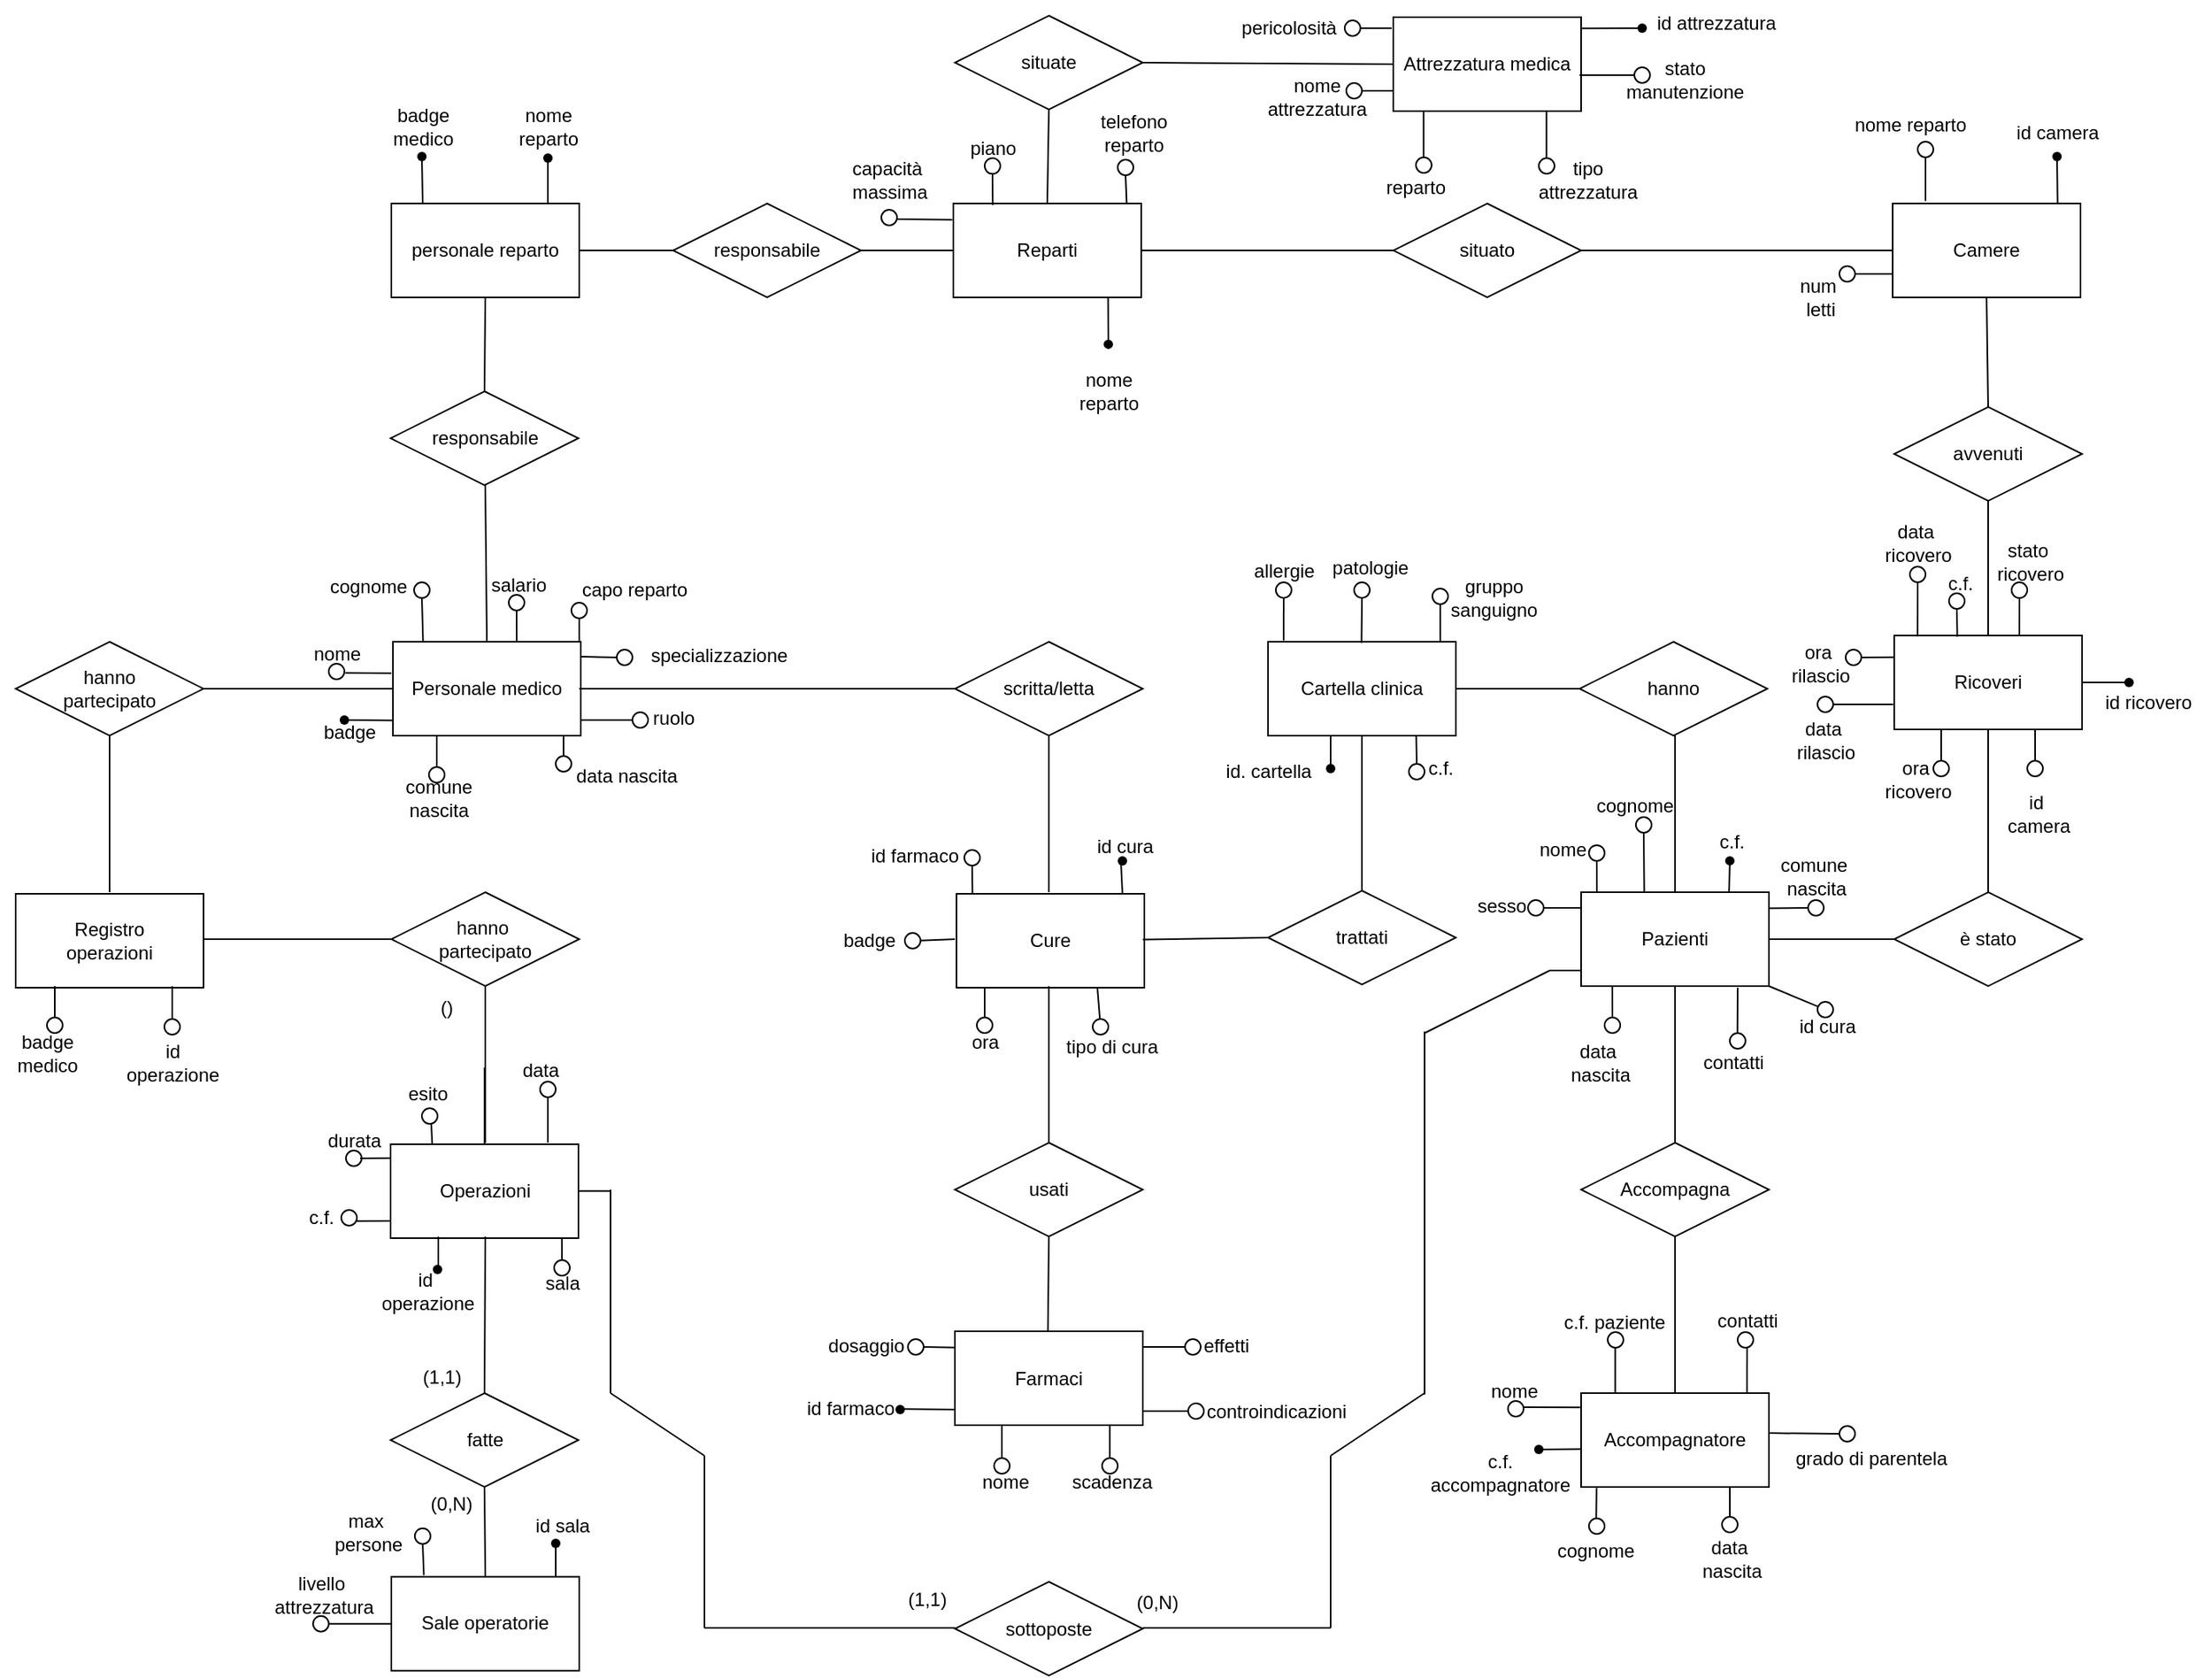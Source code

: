 <mxfile>
    <diagram name="Pagina-1" id="EkfTAN4hH_TVddPuiA1x">
        <mxGraphModel dx="2118" dy="583" grid="1" gridSize="10" guides="1" tooltips="1" connect="1" arrows="1" fold="1" page="1" pageScale="1" pageWidth="827" pageHeight="1169" math="0" shadow="0">
            <root>
                <mxCell id="0"/>
                <mxCell id="1" parent="0"/>
                <mxCell id="Gjo6DUxktxaH3FMSYRhE-1" value="Personale medico" style="rounded=0;whiteSpace=wrap;html=1;" parent="1" vertex="1">
                    <mxGeometry x="41" y="600" width="120" height="60" as="geometry"/>
                </mxCell>
                <mxCell id="Gjo6DUxktxaH3FMSYRhE-5" value="Pazienti" style="rounded=0;whiteSpace=wrap;html=1;" parent="1" vertex="1">
                    <mxGeometry x="800" y="760" width="120" height="60" as="geometry"/>
                </mxCell>
                <mxCell id="Gjo6DUxktxaH3FMSYRhE-7" value="&lt;span style=&quot;white-space: nowrap;&quot;&gt;Accompagnatore&lt;/span&gt;" style="rounded=0;whiteSpace=wrap;html=1;" parent="1" vertex="1">
                    <mxGeometry x="800" y="1080" width="120" height="60" as="geometry"/>
                </mxCell>
                <mxCell id="Gjo6DUxktxaH3FMSYRhE-8" value="Reparti" style="rounded=0;whiteSpace=wrap;html=1;" parent="1" vertex="1">
                    <mxGeometry x="399" y="320" width="120" height="60" as="geometry"/>
                </mxCell>
                <mxCell id="Gjo6DUxktxaH3FMSYRhE-10" value="Camere" style="rounded=0;whiteSpace=wrap;html=1;" parent="1" vertex="1">
                    <mxGeometry x="999" y="320" width="120" height="60" as="geometry"/>
                </mxCell>
                <mxCell id="Gjo6DUxktxaH3FMSYRhE-11" value="Sale operatorie" style="rounded=0;whiteSpace=wrap;html=1;" parent="1" vertex="1">
                    <mxGeometry x="40" y="1197.33" width="120" height="60" as="geometry"/>
                </mxCell>
                <mxCell id="Gjo6DUxktxaH3FMSYRhE-12" value="Operazioni" style="rounded=0;whiteSpace=wrap;html=1;" parent="1" vertex="1">
                    <mxGeometry x="39.5" y="921" width="120" height="60" as="geometry"/>
                </mxCell>
                <mxCell id="Gjo6DUxktxaH3FMSYRhE-17" value="Cartella clinica" style="rounded=0;whiteSpace=wrap;html=1;" parent="1" vertex="1">
                    <mxGeometry x="600" y="600" width="120" height="60" as="geometry"/>
                </mxCell>
                <mxCell id="GProfhIi8R3kbPbWlugL-2" value="" style="endArrow=none;html=1;rounded=0;" parent="1" edge="1">
                    <mxGeometry width="50" height="50" relative="1" as="geometry">
                        <mxPoint x="106" y="700" as="sourcePoint"/>
                        <mxPoint x="105.92" y="700" as="targetPoint"/>
                    </mxGeometry>
                </mxCell>
                <mxCell id="GProfhIi8R3kbPbWlugL-13" value="hanno&amp;nbsp;&lt;div&gt;partecipato&lt;/div&gt;" style="shape=rhombus;perimeter=rhombusPerimeter;whiteSpace=wrap;html=1;align=center;" parent="1" vertex="1">
                    <mxGeometry x="40" y="760" width="120" height="60" as="geometry"/>
                </mxCell>
                <mxCell id="GProfhIi8R3kbPbWlugL-16" value="fatte" style="shape=rhombus;perimeter=rhombusPerimeter;whiteSpace=wrap;html=1;align=center;" parent="1" vertex="1">
                    <mxGeometry x="39.5" y="1080" width="120" height="60" as="geometry"/>
                </mxCell>
                <mxCell id="GProfhIi8R3kbPbWlugL-19" value="scritta/letta" style="shape=rhombus;perimeter=rhombusPerimeter;whiteSpace=wrap;html=1;align=center;" parent="1" vertex="1">
                    <mxGeometry x="400" y="600" width="120" height="60" as="geometry"/>
                </mxCell>
                <mxCell id="GProfhIi8R3kbPbWlugL-20" value="è stato" style="shape=rhombus;perimeter=rhombusPerimeter;whiteSpace=wrap;html=1;align=center;" parent="1" vertex="1">
                    <mxGeometry x="1000" y="760" width="120" height="60" as="geometry"/>
                </mxCell>
                <mxCell id="GProfhIi8R3kbPbWlugL-32" value="hanno" style="shape=rhombus;perimeter=rhombusPerimeter;whiteSpace=wrap;html=1;align=center;" parent="1" vertex="1">
                    <mxGeometry x="799" y="600" width="120" height="60" as="geometry"/>
                </mxCell>
                <mxCell id="GProfhIi8R3kbPbWlugL-62" value="sottoposte" style="shape=rhombus;perimeter=rhombusPerimeter;whiteSpace=wrap;html=1;align=center;" parent="1" vertex="1">
                    <mxGeometry x="400" y="1200.5" width="120" height="60" as="geometry"/>
                </mxCell>
                <mxCell id="EqLmaS4XHGkuEMbsUwe7-32" value="" style="endArrow=none;html=1;rounded=0;entryX=0;entryY=0.5;entryDx=0;entryDy=0;" parent="1" target="GProfhIi8R3kbPbWlugL-20" edge="1">
                    <mxGeometry width="50" height="50" relative="1" as="geometry">
                        <mxPoint x="920" y="790" as="sourcePoint"/>
                        <mxPoint x="970" y="740" as="targetPoint"/>
                    </mxGeometry>
                </mxCell>
                <mxCell id="EqLmaS4XHGkuEMbsUwe7-38" value="" style="endArrow=none;html=1;rounded=0;entryX=1;entryY=0.5;entryDx=0;entryDy=0;exitX=0;exitY=0.5;exitDx=0;exitDy=0;" parent="1" source="GProfhIi8R3kbPbWlugL-32" target="Gjo6DUxktxaH3FMSYRhE-17" edge="1">
                    <mxGeometry width="50" height="50" relative="1" as="geometry">
                        <mxPoint x="660" y="750" as="sourcePoint"/>
                        <mxPoint x="710" y="710" as="targetPoint"/>
                    </mxGeometry>
                </mxCell>
                <mxCell id="EqLmaS4XHGkuEMbsUwe7-47" value="" style="endArrow=none;html=1;rounded=0;" parent="1" edge="1">
                    <mxGeometry width="50" height="50" relative="1" as="geometry">
                        <mxPoint x="700" y="850" as="sourcePoint"/>
                        <mxPoint x="780" y="810" as="targetPoint"/>
                    </mxGeometry>
                </mxCell>
                <mxCell id="EqLmaS4XHGkuEMbsUwe7-63" value="" style="endArrow=none;html=1;rounded=0;entryX=0.5;entryY=1;entryDx=0;entryDy=0;" parent="1" target="GProfhIi8R3kbPbWlugL-13" edge="1">
                    <mxGeometry width="50" height="50" relative="1" as="geometry">
                        <mxPoint x="100" y="920" as="sourcePoint"/>
                        <mxPoint x="150" y="870" as="targetPoint"/>
                    </mxGeometry>
                </mxCell>
                <mxCell id="EqLmaS4XHGkuEMbsUwe7-67" value="" style="endArrow=none;html=1;rounded=0;exitX=0.5;exitY=0;exitDx=0;exitDy=0;" parent="1" source="GProfhIi8R3kbPbWlugL-16" edge="1">
                    <mxGeometry width="50" height="50" relative="1" as="geometry">
                        <mxPoint x="50" y="1030" as="sourcePoint"/>
                        <mxPoint x="100" y="980" as="targetPoint"/>
                    </mxGeometry>
                </mxCell>
                <mxCell id="EqLmaS4XHGkuEMbsUwe7-75" value="nome" style="text;html=1;align=center;verticalAlign=middle;resizable=0;points=[];autosize=1;strokeColor=none;fillColor=none;" parent="1" vertex="1">
                    <mxGeometry x="-20.5" y="593" width="50" height="30" as="geometry"/>
                </mxCell>
                <mxCell id="EqLmaS4XHGkuEMbsUwe7-76" value="cognome" style="text;html=1;align=center;verticalAlign=middle;resizable=0;points=[];autosize=1;strokeColor=none;fillColor=none;" parent="1" vertex="1">
                    <mxGeometry x="-10.5" y="550" width="70" height="30" as="geometry"/>
                </mxCell>
                <mxCell id="EqLmaS4XHGkuEMbsUwe7-77" value="id camera" style="text;html=1;align=center;verticalAlign=middle;resizable=0;points=[];autosize=1;strokeColor=none;fillColor=none;" parent="1" vertex="1">
                    <mxGeometry x="1064" y="260" width="80" height="30" as="geometry"/>
                </mxCell>
                <mxCell id="EqLmaS4XHGkuEMbsUwe7-78" value="num&lt;div&gt;&amp;nbsp;letti&lt;/div&gt;" style="text;html=1;align=center;verticalAlign=middle;resizable=0;points=[];autosize=1;strokeColor=none;fillColor=none;" parent="1" vertex="1">
                    <mxGeometry x="926" y="359.94" width="50" height="40" as="geometry"/>
                </mxCell>
                <mxCell id="EqLmaS4XHGkuEMbsUwe7-79" value="nome" style="text;html=1;align=center;verticalAlign=middle;resizable=0;points=[];autosize=1;strokeColor=none;fillColor=none;" parent="1" vertex="1">
                    <mxGeometry x="763" y="718" width="50" height="30" as="geometry"/>
                </mxCell>
                <mxCell id="EqLmaS4XHGkuEMbsUwe7-80" value="cognome" style="text;html=1;align=center;verticalAlign=middle;resizable=0;points=[];autosize=1;strokeColor=none;fillColor=none;" parent="1" vertex="1">
                    <mxGeometry x="799" y="690" width="70" height="30" as="geometry"/>
                </mxCell>
                <mxCell id="EqLmaS4XHGkuEMbsUwe7-81" value="data&amp;nbsp;&lt;div&gt;nascita&lt;/div&gt;" style="text;html=1;align=center;verticalAlign=middle;resizable=0;points=[];autosize=1;strokeColor=none;fillColor=none;" parent="1" vertex="1">
                    <mxGeometry x="782.07" y="849" width="60" height="40" as="geometry"/>
                </mxCell>
                <mxCell id="EqLmaS4XHGkuEMbsUwe7-82" value="comune&amp;nbsp;&lt;div&gt;nascita&lt;/div&gt;" style="text;html=1;align=center;verticalAlign=middle;resizable=0;points=[];autosize=1;strokeColor=none;fillColor=none;" parent="1" vertex="1">
                    <mxGeometry x="915" y="729.94" width="70" height="40" as="geometry"/>
                </mxCell>
                <mxCell id="EqLmaS4XHGkuEMbsUwe7-83" value="sesso" style="text;html=1;align=center;verticalAlign=middle;resizable=0;points=[];autosize=1;strokeColor=none;fillColor=none;" parent="1" vertex="1">
                    <mxGeometry x="724" y="754" width="50" height="30" as="geometry"/>
                </mxCell>
                <mxCell id="EqLmaS4XHGkuEMbsUwe7-87" value="c.f." style="text;html=1;align=center;verticalAlign=middle;resizable=0;points=[];autosize=1;strokeColor=none;fillColor=none;" parent="1" vertex="1">
                    <mxGeometry x="876" y="713" width="40" height="30" as="geometry"/>
                </mxCell>
                <mxCell id="EqLmaS4XHGkuEMbsUwe7-88" value="id&amp;nbsp;&lt;div&gt;operazione&lt;/div&gt;" style="text;html=1;align=center;verticalAlign=middle;resizable=0;points=[];autosize=1;strokeColor=none;fillColor=none;" parent="1" vertex="1">
                    <mxGeometry x="23" y="995" width="80" height="40" as="geometry"/>
                </mxCell>
                <mxCell id="EqLmaS4XHGkuEMbsUwe7-90" value="data" style="text;html=1;align=center;verticalAlign=middle;resizable=0;points=[];autosize=1;strokeColor=none;fillColor=none;" parent="1" vertex="1">
                    <mxGeometry x="109.5" y="859" width="50" height="30" as="geometry"/>
                </mxCell>
                <mxCell id="EqLmaS4XHGkuEMbsUwe7-91" value="esito" style="text;html=1;align=center;verticalAlign=middle;resizable=0;points=[];autosize=1;strokeColor=none;fillColor=none;" parent="1" vertex="1">
                    <mxGeometry x="38" y="874" width="50" height="30" as="geometry"/>
                </mxCell>
                <mxCell id="EqLmaS4XHGkuEMbsUwe7-96" value="specializzazione" style="text;html=1;align=center;verticalAlign=middle;resizable=0;points=[];autosize=1;strokeColor=none;fillColor=none;" parent="1" vertex="1">
                    <mxGeometry x="194" y="594" width="110" height="30" as="geometry"/>
                </mxCell>
                <mxCell id="EqLmaS4XHGkuEMbsUwe7-97" value="salario" style="text;html=1;align=center;verticalAlign=middle;resizable=0;points=[];autosize=1;strokeColor=none;fillColor=none;" parent="1" vertex="1">
                    <mxGeometry x="91" y="549" width="60" height="30" as="geometry"/>
                </mxCell>
                <mxCell id="EqLmaS4XHGkuEMbsUwe7-98" value="id attrezzatura" style="text;html=1;align=center;verticalAlign=middle;resizable=0;points=[];autosize=1;strokeColor=none;fillColor=none;" parent="1" vertex="1">
                    <mxGeometry x="836" y="190" width="100" height="30" as="geometry"/>
                </mxCell>
                <mxCell id="EqLmaS4XHGkuEMbsUwe7-99" value="pericolosità" style="text;html=1;align=center;verticalAlign=middle;resizable=0;points=[];autosize=1;strokeColor=none;fillColor=none;" parent="1" vertex="1">
                    <mxGeometry x="573" y="193" width="80" height="30" as="geometry"/>
                </mxCell>
                <mxCell id="EqLmaS4XHGkuEMbsUwe7-102" value="piano" style="text;html=1;align=center;verticalAlign=middle;resizable=0;points=[];autosize=1;strokeColor=none;fillColor=none;" parent="1" vertex="1">
                    <mxGeometry x="399" y="270.06" width="50" height="30" as="geometry"/>
                </mxCell>
                <mxCell id="EqLmaS4XHGkuEMbsUwe7-107" value="id. cartella" style="text;html=1;align=center;verticalAlign=middle;resizable=0;points=[];autosize=1;strokeColor=none;fillColor=none;" parent="1" vertex="1">
                    <mxGeometry x="560" y="668" width="80" height="30" as="geometry"/>
                </mxCell>
                <mxCell id="EqLmaS4XHGkuEMbsUwe7-108" value="allergie" style="text;html=1;align=center;verticalAlign=middle;resizable=0;points=[];autosize=1;strokeColor=none;fillColor=none;" parent="1" vertex="1">
                    <mxGeometry x="580" y="540" width="60" height="30" as="geometry"/>
                </mxCell>
                <mxCell id="EqLmaS4XHGkuEMbsUwe7-109" value="patologie" style="text;html=1;align=center;verticalAlign=middle;resizable=0;points=[];autosize=1;strokeColor=none;fillColor=none;" parent="1" vertex="1">
                    <mxGeometry x="630" y="538" width="70" height="30" as="geometry"/>
                </mxCell>
                <mxCell id="EqLmaS4XHGkuEMbsUwe7-111" value="gruppo&lt;div&gt;&amp;nbsp;sanguigno&amp;nbsp;&lt;/div&gt;" style="text;html=1;align=center;verticalAlign=middle;resizable=0;points=[];autosize=1;strokeColor=none;fillColor=none;" parent="1" vertex="1">
                    <mxGeometry x="699" y="552" width="90" height="40" as="geometry"/>
                </mxCell>
                <mxCell id="EqLmaS4XHGkuEMbsUwe7-114" value="id sala" style="text;html=1;align=center;verticalAlign=middle;resizable=0;points=[];autosize=1;strokeColor=none;fillColor=none;" parent="1" vertex="1">
                    <mxGeometry x="119" y="1150" width="60" height="30" as="geometry"/>
                </mxCell>
                <mxCell id="EqLmaS4XHGkuEMbsUwe7-115" value="livello&lt;div&gt;&amp;nbsp;attrezzatura&lt;/div&gt;" style="text;html=1;align=center;verticalAlign=middle;resizable=0;points=[];autosize=1;strokeColor=none;fillColor=none;" parent="1" vertex="1">
                    <mxGeometry x="-50.5" y="1189" width="90" height="40" as="geometry"/>
                </mxCell>
                <mxCell id="EqLmaS4XHGkuEMbsUwe7-116" value="max&amp;nbsp;&lt;div&gt;persone&lt;/div&gt;" style="text;html=1;align=center;verticalAlign=middle;resizable=0;points=[];autosize=1;strokeColor=none;fillColor=none;" parent="1" vertex="1">
                    <mxGeometry x="-10" y="1149" width="70" height="40" as="geometry"/>
                </mxCell>
                <mxCell id="EqLmaS4XHGkuEMbsUwe7-117" value="data nascita" style="text;html=1;align=center;verticalAlign=middle;resizable=0;points=[];autosize=1;strokeColor=none;fillColor=none;" parent="1" vertex="1">
                    <mxGeometry x="145" y="671" width="90" height="30" as="geometry"/>
                </mxCell>
                <mxCell id="EqLmaS4XHGkuEMbsUwe7-119" value="" style="ellipse;whiteSpace=wrap;html=1;aspect=fixed;" parent="1" vertex="1">
                    <mxGeometry y="614" width="10" height="10" as="geometry"/>
                </mxCell>
                <mxCell id="EqLmaS4XHGkuEMbsUwe7-120" value="" style="ellipse;whiteSpace=wrap;html=1;aspect=fixed;" parent="1" vertex="1">
                    <mxGeometry x="54.5" y="562.06" width="10" height="10" as="geometry"/>
                </mxCell>
                <mxCell id="EqLmaS4XHGkuEMbsUwe7-123" value="" style="ellipse;whiteSpace=wrap;html=1;aspect=fixed;" parent="1" vertex="1">
                    <mxGeometry x="115" y="570" width="10" height="10" as="geometry"/>
                </mxCell>
                <mxCell id="EqLmaS4XHGkuEMbsUwe7-124" value="" style="ellipse;whiteSpace=wrap;html=1;aspect=fixed;" parent="1" vertex="1">
                    <mxGeometry x="184" y="605" width="10" height="10" as="geometry"/>
                </mxCell>
                <mxCell id="EqLmaS4XHGkuEMbsUwe7-126" value="badge" style="text;html=1;align=center;verticalAlign=middle;resizable=0;points=[];autosize=1;strokeColor=none;fillColor=none;" parent="1" vertex="1">
                    <mxGeometry x="-17" y="643" width="60" height="30" as="geometry"/>
                </mxCell>
                <mxCell id="EqLmaS4XHGkuEMbsUwe7-128" value="" style="endArrow=none;html=1;rounded=0;exitX=-0.008;exitY=0.335;exitDx=0;exitDy=0;entryX=1.06;entryY=0.587;entryDx=0;entryDy=0;entryPerimeter=0;exitPerimeter=0;" parent="1" source="Gjo6DUxktxaH3FMSYRhE-1" target="EqLmaS4XHGkuEMbsUwe7-119" edge="1">
                    <mxGeometry width="50" height="50" relative="1" as="geometry">
                        <mxPoint x="39.5" y="638.42" as="sourcePoint"/>
                        <mxPoint x="18.58" y="628" as="targetPoint"/>
                    </mxGeometry>
                </mxCell>
                <mxCell id="EqLmaS4XHGkuEMbsUwe7-129" value="" style="endArrow=none;html=1;rounded=0;entryX=0.5;entryY=1;entryDx=0;entryDy=0;" parent="1" edge="1">
                    <mxGeometry width="50" height="50" relative="1" as="geometry">
                        <mxPoint x="60.25" y="600.06" as="sourcePoint"/>
                        <mxPoint x="59.5" y="572.06" as="targetPoint"/>
                    </mxGeometry>
                </mxCell>
                <mxCell id="EqLmaS4XHGkuEMbsUwe7-130" value="" style="endArrow=none;html=1;rounded=0;exitX=0.585;exitY=-0.001;exitDx=0;exitDy=0;exitPerimeter=0;" parent="1" edge="1">
                    <mxGeometry width="50" height="50" relative="1" as="geometry">
                        <mxPoint x="120.1" y="600.0" as="sourcePoint"/>
                        <mxPoint x="120" y="580" as="targetPoint"/>
                    </mxGeometry>
                </mxCell>
                <mxCell id="EqLmaS4XHGkuEMbsUwe7-131" value="" style="endArrow=none;html=1;rounded=0;exitX=1.004;exitY=0.159;exitDx=0;exitDy=0;exitPerimeter=0;entryX=0;entryY=0.5;entryDx=0;entryDy=0;" parent="1" source="Gjo6DUxktxaH3FMSYRhE-1" target="EqLmaS4XHGkuEMbsUwe7-124" edge="1">
                    <mxGeometry width="50" height="50" relative="1" as="geometry">
                        <mxPoint x="161.12" y="604.94" as="sourcePoint"/>
                        <mxPoint x="175" y="583" as="targetPoint"/>
                    </mxGeometry>
                </mxCell>
                <mxCell id="EqLmaS4XHGkuEMbsUwe7-135" value="" style="ellipse;whiteSpace=wrap;html=1;aspect=fixed;" parent="1" vertex="1">
                    <mxGeometry x="419" y="291.06" width="10" height="10" as="geometry"/>
                </mxCell>
                <mxCell id="EqLmaS4XHGkuEMbsUwe7-137" value="" style="endArrow=none;html=1;rounded=0;exitX=0.793;exitY=-0.001;exitDx=0;exitDy=0;exitPerimeter=0;" parent="1" edge="1">
                    <mxGeometry width="50" height="50" relative="1" as="geometry">
                        <mxPoint x="424.16" y="321.0" as="sourcePoint"/>
                        <mxPoint x="424" y="301.06" as="targetPoint"/>
                    </mxGeometry>
                </mxCell>
                <mxCell id="EqLmaS4XHGkuEMbsUwe7-148" value="" style="endArrow=none;html=1;rounded=0;exitX=0.878;exitY=-0.006;exitDx=0;exitDy=0;exitPerimeter=0;" parent="1" source="Gjo6DUxktxaH3FMSYRhE-10" target="70" edge="1">
                    <mxGeometry width="50" height="50" relative="1" as="geometry">
                        <mxPoint x="1054" y="340" as="sourcePoint"/>
                        <mxPoint x="1104" y="290" as="targetPoint"/>
                    </mxGeometry>
                </mxCell>
                <mxCell id="EqLmaS4XHGkuEMbsUwe7-152" value="nome" style="text;html=1;align=center;verticalAlign=middle;resizable=0;points=[];autosize=1;strokeColor=none;fillColor=none;" parent="1" vertex="1">
                    <mxGeometry x="732.07" y="1064" width="50" height="30" as="geometry"/>
                </mxCell>
                <mxCell id="EqLmaS4XHGkuEMbsUwe7-153" value="grado di parentela" style="text;html=1;align=center;verticalAlign=middle;resizable=0;points=[];autosize=1;strokeColor=none;fillColor=none;" parent="1" vertex="1">
                    <mxGeometry x="925" y="1106.5" width="120" height="30" as="geometry"/>
                </mxCell>
                <mxCell id="EqLmaS4XHGkuEMbsUwe7-154" value="cognome" style="text;html=1;align=center;verticalAlign=middle;resizable=0;points=[];autosize=1;strokeColor=none;fillColor=none;" parent="1" vertex="1">
                    <mxGeometry x="774" y="1166" width="70" height="30" as="geometry"/>
                </mxCell>
                <mxCell id="EqLmaS4XHGkuEMbsUwe7-155" value="c.f. &lt;br&gt;accompagnatore" style="text;html=1;align=center;verticalAlign=middle;resizable=0;points=[];autosize=1;strokeColor=none;fillColor=none;" parent="1" vertex="1">
                    <mxGeometry x="693" y="1111" width="110" height="40" as="geometry"/>
                </mxCell>
                <mxCell id="EqLmaS4XHGkuEMbsUwe7-156" value="data&amp;nbsp;&lt;div&gt;nascita&lt;/div&gt;" style="text;html=1;align=center;verticalAlign=middle;resizable=0;points=[];autosize=1;strokeColor=none;fillColor=none;" parent="1" vertex="1">
                    <mxGeometry x="866" y="1166.33" width="60" height="40" as="geometry"/>
                </mxCell>
                <mxCell id="EqLmaS4XHGkuEMbsUwe7-157" value="" style="ellipse;whiteSpace=wrap;html=1;aspect=fixed;" parent="1" vertex="1">
                    <mxGeometry x="965" y="1101" width="10" height="10" as="geometry"/>
                </mxCell>
                <mxCell id="EqLmaS4XHGkuEMbsUwe7-158" value="" style="ellipse;whiteSpace=wrap;html=1;aspect=fixed;" parent="1" vertex="1">
                    <mxGeometry x="890" y="1159" width="10" height="10" as="geometry"/>
                </mxCell>
                <mxCell id="EqLmaS4XHGkuEMbsUwe7-161" value="" style="ellipse;whiteSpace=wrap;html=1;aspect=fixed;" parent="1" vertex="1">
                    <mxGeometry x="753.28" y="1085" width="10" height="10" as="geometry"/>
                </mxCell>
                <mxCell id="EqLmaS4XHGkuEMbsUwe7-162" value="" style="endArrow=none;html=1;rounded=0;entryX=-0.005;entryY=0.153;entryDx=0;entryDy=0;entryPerimeter=0;" parent="1" target="Gjo6DUxktxaH3FMSYRhE-7" edge="1">
                    <mxGeometry width="50" height="50" relative="1" as="geometry">
                        <mxPoint x="763.28" y="1089" as="sourcePoint"/>
                        <mxPoint x="798.28" y="1082.5" as="targetPoint"/>
                    </mxGeometry>
                </mxCell>
                <mxCell id="EqLmaS4XHGkuEMbsUwe7-163" value="" style="endArrow=none;html=1;rounded=0;entryX=-0.002;entryY=0.596;entryDx=0;entryDy=0;entryPerimeter=0;exitX=1;exitY=0.5;exitDx=0;exitDy=0;" parent="1" target="Gjo6DUxktxaH3FMSYRhE-7" edge="1">
                    <mxGeometry width="50" height="50" relative="1" as="geometry">
                        <mxPoint x="773.28" y="1116" as="sourcePoint"/>
                        <mxPoint x="799.0" y="1094.05" as="targetPoint"/>
                    </mxGeometry>
                </mxCell>
                <mxCell id="EqLmaS4XHGkuEMbsUwe7-164" value="" style="endArrow=none;html=1;rounded=0;entryX=0.174;entryY=1.026;entryDx=0;entryDy=0;entryPerimeter=0;exitX=0.508;exitY=-0.023;exitDx=0;exitDy=0;exitPerimeter=0;" parent="1" edge="1">
                    <mxGeometry width="50" height="50" relative="1" as="geometry">
                        <mxPoint x="809.53" y="1169.31" as="sourcePoint"/>
                        <mxPoint x="809.87" y="1140.65" as="targetPoint"/>
                    </mxGeometry>
                </mxCell>
                <mxCell id="EqLmaS4XHGkuEMbsUwe7-165" value="" style="endArrow=none;html=1;rounded=0;" parent="1" edge="1">
                    <mxGeometry width="50" height="50" relative="1" as="geometry">
                        <mxPoint x="895" y="1159" as="sourcePoint"/>
                        <mxPoint x="895" y="1140" as="targetPoint"/>
                    </mxGeometry>
                </mxCell>
                <mxCell id="EqLmaS4XHGkuEMbsUwe7-166" value="" style="endArrow=none;html=1;rounded=0;entryX=1.005;entryY=0.426;entryDx=0;entryDy=0;entryPerimeter=0;exitX=0;exitY=0.5;exitDx=0;exitDy=0;" parent="1" source="EqLmaS4XHGkuEMbsUwe7-157" target="Gjo6DUxktxaH3FMSYRhE-7" edge="1">
                    <mxGeometry width="50" height="50" relative="1" as="geometry">
                        <mxPoint x="955" y="1100.33" as="sourcePoint"/>
                        <mxPoint x="939.69" y="1080.005" as="targetPoint"/>
                    </mxGeometry>
                </mxCell>
                <mxCell id="EqLmaS4XHGkuEMbsUwe7-167" value="" style="ellipse;whiteSpace=wrap;html=1;aspect=fixed;" parent="1" vertex="1">
                    <mxGeometry x="945" y="765" width="10" height="10" as="geometry"/>
                </mxCell>
                <mxCell id="EqLmaS4XHGkuEMbsUwe7-168" value="" style="ellipse;whiteSpace=wrap;html=1;aspect=fixed;" parent="1" vertex="1">
                    <mxGeometry x="815" y="840" width="10" height="10" as="geometry"/>
                </mxCell>
                <mxCell id="EqLmaS4XHGkuEMbsUwe7-170" value="" style="ellipse;whiteSpace=wrap;html=1;aspect=fixed;" parent="1" vertex="1">
                    <mxGeometry x="835" y="712" width="10" height="10" as="geometry"/>
                </mxCell>
                <mxCell id="EqLmaS4XHGkuEMbsUwe7-171" value="" style="ellipse;whiteSpace=wrap;html=1;aspect=fixed;" parent="1" vertex="1">
                    <mxGeometry x="805" y="729.94" width="10" height="10" as="geometry"/>
                </mxCell>
                <mxCell id="EqLmaS4XHGkuEMbsUwe7-172" value="" style="ellipse;whiteSpace=wrap;html=1;aspect=fixed;" parent="1" vertex="1">
                    <mxGeometry x="766.07" y="765" width="10" height="10" as="geometry"/>
                </mxCell>
                <mxCell id="EqLmaS4XHGkuEMbsUwe7-173" value="" style="endArrow=none;html=1;rounded=0;entryX=1;entryY=0.5;entryDx=0;entryDy=0;exitX=-0.002;exitY=0.2;exitDx=0;exitDy=0;exitPerimeter=0;" parent="1" target="EqLmaS4XHGkuEMbsUwe7-172" edge="1">
                    <mxGeometry width="50" height="50" relative="1" as="geometry">
                        <mxPoint x="799.76" y="770" as="sourcePoint"/>
                        <mxPoint x="759.88" y="770.35" as="targetPoint"/>
                    </mxGeometry>
                </mxCell>
                <mxCell id="EqLmaS4XHGkuEMbsUwe7-174" value="" style="endArrow=none;html=1;rounded=0;exitX=0.084;exitY=0.002;exitDx=0;exitDy=0;exitPerimeter=0;entryX=0.5;entryY=1;entryDx=0;entryDy=0;" parent="1" source="Gjo6DUxktxaH3FMSYRhE-5" target="EqLmaS4XHGkuEMbsUwe7-171" edge="1">
                    <mxGeometry width="50" height="50" relative="1" as="geometry">
                        <mxPoint x="755" y="788" as="sourcePoint"/>
                        <mxPoint x="805" y="738" as="targetPoint"/>
                    </mxGeometry>
                </mxCell>
                <mxCell id="EqLmaS4XHGkuEMbsUwe7-175" value="" style="endArrow=none;html=1;rounded=0;exitX=0.336;exitY=-0.006;exitDx=0;exitDy=0;exitPerimeter=0;entryX=0.5;entryY=1;entryDx=0;entryDy=0;" parent="1" source="Gjo6DUxktxaH3FMSYRhE-5" target="EqLmaS4XHGkuEMbsUwe7-170" edge="1">
                    <mxGeometry width="50" height="50" relative="1" as="geometry">
                        <mxPoint x="840.24" y="759.28" as="sourcePoint"/>
                        <mxPoint x="839.76" y="728" as="targetPoint"/>
                    </mxGeometry>
                </mxCell>
                <mxCell id="EqLmaS4XHGkuEMbsUwe7-176" value="" style="endArrow=none;html=1;rounded=0;exitX=0.621;exitY=0.001;exitDx=0;exitDy=0;exitPerimeter=0;entryX=1.104;entryY=0.499;entryDx=0;entryDy=0;entryPerimeter=0;" parent="1" target="69" edge="1">
                    <mxGeometry width="50" height="50" relative="1" as="geometry">
                        <mxPoint x="894.52" y="760" as="sourcePoint"/>
                        <mxPoint x="895" y="739.94" as="targetPoint"/>
                    </mxGeometry>
                </mxCell>
                <mxCell id="EqLmaS4XHGkuEMbsUwe7-178" value="" style="endArrow=none;html=1;rounded=0;exitX=1;exitY=0.17;exitDx=0;exitDy=0;exitPerimeter=0;entryX=0;entryY=0.5;entryDx=0;entryDy=0;" parent="1" source="Gjo6DUxktxaH3FMSYRhE-5" target="EqLmaS4XHGkuEMbsUwe7-167" edge="1">
                    <mxGeometry width="50" height="50" relative="1" as="geometry">
                        <mxPoint x="896" y="807" as="sourcePoint"/>
                        <mxPoint x="946" y="757" as="targetPoint"/>
                    </mxGeometry>
                </mxCell>
                <mxCell id="EqLmaS4XHGkuEMbsUwe7-180" value="" style="ellipse;whiteSpace=wrap;html=1;aspect=fixed;" parent="1" vertex="1">
                    <mxGeometry x="655" y="562" width="10" height="10" as="geometry"/>
                </mxCell>
                <mxCell id="EqLmaS4XHGkuEMbsUwe7-181" value="" style="ellipse;whiteSpace=wrap;html=1;aspect=fixed;" parent="1" vertex="1">
                    <mxGeometry x="605" y="562" width="10" height="10" as="geometry"/>
                </mxCell>
                <mxCell id="EqLmaS4XHGkuEMbsUwe7-182" value="" style="ellipse;whiteSpace=wrap;html=1;aspect=fixed;" parent="1" vertex="1">
                    <mxGeometry x="705" y="566" width="10" height="10" as="geometry"/>
                </mxCell>
                <mxCell id="EqLmaS4XHGkuEMbsUwe7-183" value="" style="ellipse;whiteSpace=wrap;html=1;aspect=fixed;" parent="1" vertex="1">
                    <mxGeometry x="690" y="678" width="10" height="10" as="geometry"/>
                </mxCell>
                <mxCell id="EqLmaS4XHGkuEMbsUwe7-184" value="" style="endArrow=none;html=1;rounded=0;exitX=0.502;exitY=0.353;exitDx=0;exitDy=0;exitPerimeter=0;" parent="1" source="77" edge="1">
                    <mxGeometry width="50" height="50" relative="1" as="geometry">
                        <mxPoint x="659.64" y="671.32" as="sourcePoint"/>
                        <mxPoint x="640" y="660" as="targetPoint"/>
                    </mxGeometry>
                </mxCell>
                <mxCell id="EqLmaS4XHGkuEMbsUwe7-185" value="" style="endArrow=none;html=1;rounded=0;exitX=0.083;exitY=-0.012;exitDx=0;exitDy=0;exitPerimeter=0;" parent="1" source="Gjo6DUxktxaH3FMSYRhE-17" edge="1">
                    <mxGeometry width="50" height="50" relative="1" as="geometry">
                        <mxPoint x="560" y="622" as="sourcePoint"/>
                        <mxPoint x="610" y="572" as="targetPoint"/>
                    </mxGeometry>
                </mxCell>
                <mxCell id="EqLmaS4XHGkuEMbsUwe7-186" value="" style="endArrow=none;html=1;rounded=0;exitX=0.737;exitY=-0.006;exitDx=0;exitDy=0;exitPerimeter=0;entryX=0.5;entryY=1;entryDx=0;entryDy=0;" parent="1" target="EqLmaS4XHGkuEMbsUwe7-180" edge="1">
                    <mxGeometry width="50" height="50" relative="1" as="geometry">
                        <mxPoint x="659.72" y="600.7" as="sourcePoint"/>
                        <mxPoint x="660.28" y="580.06" as="targetPoint"/>
                    </mxGeometry>
                </mxCell>
                <mxCell id="EqLmaS4XHGkuEMbsUwe7-187" value="" style="endArrow=none;html=1;rounded=0;entryX=0.5;entryY=1;entryDx=0;entryDy=0;" parent="1" target="EqLmaS4XHGkuEMbsUwe7-182" edge="1">
                    <mxGeometry width="50" height="50" relative="1" as="geometry">
                        <mxPoint x="710" y="600" as="sourcePoint"/>
                        <mxPoint x="731" y="579" as="targetPoint"/>
                    </mxGeometry>
                </mxCell>
                <mxCell id="EqLmaS4XHGkuEMbsUwe7-188" value="" style="endArrow=none;html=1;rounded=0;exitX=0.5;exitY=0;exitDx=0;exitDy=0;entryX=0.789;entryY=1.005;entryDx=0;entryDy=0;entryPerimeter=0;" parent="1" source="EqLmaS4XHGkuEMbsUwe7-183" target="Gjo6DUxktxaH3FMSYRhE-17" edge="1">
                    <mxGeometry width="50" height="50" relative="1" as="geometry">
                        <mxPoint x="646" y="710" as="sourcePoint"/>
                        <mxPoint x="696" y="660" as="targetPoint"/>
                    </mxGeometry>
                </mxCell>
                <mxCell id="EqLmaS4XHGkuEMbsUwe7-191" value="" style="endArrow=none;html=1;rounded=0;exitX=0.998;exitY=0.118;exitDx=0;exitDy=0;exitPerimeter=0;entryX=0.378;entryY=0.495;entryDx=0;entryDy=0;entryPerimeter=0;" parent="1" source="Gjo6DUxktxaH3FMSYRhE-14" target="48" edge="1">
                    <mxGeometry width="50" height="50" relative="1" as="geometry">
                        <mxPoint x="805.0" y="209.0" as="sourcePoint"/>
                        <mxPoint x="805" y="189" as="targetPoint"/>
                    </mxGeometry>
                </mxCell>
                <mxCell id="EqLmaS4XHGkuEMbsUwe7-195" value="" style="ellipse;whiteSpace=wrap;html=1;aspect=fixed;" parent="1" vertex="1">
                    <mxGeometry x="55" y="1166.33" width="10" height="10" as="geometry"/>
                </mxCell>
                <mxCell id="EqLmaS4XHGkuEMbsUwe7-198" value="" style="ellipse;whiteSpace=wrap;html=1;aspect=fixed;" parent="1" vertex="1">
                    <mxGeometry x="-10" y="1222.33" width="10" height="10" as="geometry"/>
                </mxCell>
                <mxCell id="EqLmaS4XHGkuEMbsUwe7-203" value="" style="ellipse;whiteSpace=wrap;html=1;aspect=fixed;" parent="1" vertex="1">
                    <mxGeometry x="135" y="881" width="10" height="10" as="geometry"/>
                </mxCell>
                <mxCell id="EqLmaS4XHGkuEMbsUwe7-206" value="" style="ellipse;whiteSpace=wrap;html=1;aspect=fixed;" parent="1" vertex="1">
                    <mxGeometry x="59.5" y="898" width="10" height="10" as="geometry"/>
                </mxCell>
                <mxCell id="EqLmaS4XHGkuEMbsUwe7-215" value="" style="endArrow=none;html=1;rounded=0;exitX=0.173;exitY=-0.017;exitDx=0;exitDy=0;exitPerimeter=0;entryX=0.5;entryY=1;entryDx=0;entryDy=0;" parent="1" source="Gjo6DUxktxaH3FMSYRhE-11" target="EqLmaS4XHGkuEMbsUwe7-195" edge="1">
                    <mxGeometry width="50" height="50" relative="1" as="geometry">
                        <mxPoint x="10" y="1227.33" as="sourcePoint"/>
                        <mxPoint x="60" y="1177.33" as="targetPoint"/>
                    </mxGeometry>
                </mxCell>
                <mxCell id="EqLmaS4XHGkuEMbsUwe7-216" value="" style="endArrow=none;html=1;rounded=0;entryX=0.5;entryY=1;entryDx=0;entryDy=0;" parent="1" edge="1">
                    <mxGeometry width="50" height="50" relative="1" as="geometry">
                        <mxPoint x="145" y="1197.33" as="sourcePoint"/>
                        <mxPoint x="145" y="1176.33" as="targetPoint"/>
                    </mxGeometry>
                </mxCell>
                <mxCell id="EqLmaS4XHGkuEMbsUwe7-219" value="" style="endArrow=none;html=1;rounded=0;exitX=0.88;exitY=0.952;exitDx=0;exitDy=0;exitPerimeter=0;" parent="1" edge="1">
                    <mxGeometry width="50" height="50" relative="1" as="geometry">
                        <mxPoint x="66.1" y="921.08" as="sourcePoint"/>
                        <mxPoint x="65.5" y="908" as="targetPoint"/>
                    </mxGeometry>
                </mxCell>
                <mxCell id="EqLmaS4XHGkuEMbsUwe7-220" value="" style="endArrow=none;html=1;rounded=0;entryX=0.5;entryY=1;entryDx=0;entryDy=0;" parent="1" target="EqLmaS4XHGkuEMbsUwe7-203" edge="1">
                    <mxGeometry width="50" height="50" relative="1" as="geometry">
                        <mxPoint x="140" y="920" as="sourcePoint"/>
                        <mxPoint x="186.5" y="927" as="targetPoint"/>
                    </mxGeometry>
                </mxCell>
                <mxCell id="3" value="" style="endArrow=none;html=1;exitX=0.5;exitY=0;exitDx=0;exitDy=0;entryX=0.5;entryY=1;entryDx=0;entryDy=0;" parent="1" source="Gjo6DUxktxaH3FMSYRhE-12" edge="1">
                    <mxGeometry width="50" height="50" relative="1" as="geometry">
                        <mxPoint x="69.5" y="782" as="sourcePoint"/>
                        <mxPoint x="99.5" y="872" as="targetPoint"/>
                    </mxGeometry>
                </mxCell>
                <mxCell id="24" value="" style="endArrow=none;html=1;rounded=0;" parent="1" target="EqLmaS4XHGkuEMbsUwe7-189" edge="1">
                    <mxGeometry width="50" height="50" relative="1" as="geometry">
                        <mxPoint x="679" y="208" as="sourcePoint"/>
                        <mxPoint x="874" y="170.5" as="targetPoint"/>
                    </mxGeometry>
                </mxCell>
                <mxCell id="EqLmaS4XHGkuEMbsUwe7-189" value="" style="ellipse;whiteSpace=wrap;html=1;aspect=fixed;" parent="1" vertex="1">
                    <mxGeometry x="649" y="203" width="10" height="10" as="geometry"/>
                </mxCell>
                <mxCell id="GProfhIi8R3kbPbWlugL-12" value="responsabile" style="shape=rhombus;perimeter=rhombusPerimeter;whiteSpace=wrap;html=1;align=center;" parent="1" vertex="1">
                    <mxGeometry x="220" y="320" width="120" height="60" as="geometry"/>
                </mxCell>
                <mxCell id="32" value="" style="endArrow=none;html=1;exitX=0;exitY=0.837;exitDx=0;exitDy=0;exitPerimeter=0;" parent="1" source="Gjo6DUxktxaH3FMSYRhE-1" target="47" edge="1">
                    <mxGeometry width="50" height="50" relative="1" as="geometry">
                        <mxPoint x="86" y="600" as="sourcePoint"/>
                        <mxPoint x="136" y="550" as="targetPoint"/>
                    </mxGeometry>
                </mxCell>
                <mxCell id="33" value="" style="endArrow=none;html=1;exitX=1;exitY=0.5;exitDx=0;exitDy=0;" parent="1" source="Gjo6DUxktxaH3FMSYRhE-14" edge="1">
                    <mxGeometry width="50" height="50" relative="1" as="geometry">
                        <mxPoint x="744" y="279" as="sourcePoint"/>
                        <mxPoint x="794" y="231" as="targetPoint"/>
                    </mxGeometry>
                </mxCell>
                <mxCell id="35" value="" style="endArrow=none;html=1;" parent="1" edge="1">
                    <mxGeometry width="50" height="50" relative="1" as="geometry">
                        <mxPoint x="777.86" y="291" as="sourcePoint"/>
                        <mxPoint x="777.86" y="261" as="targetPoint"/>
                    </mxGeometry>
                </mxCell>
                <mxCell id="36" value="" style="ellipse;whiteSpace=wrap;html=1;aspect=fixed;" parent="1" vertex="1">
                    <mxGeometry x="773" y="291" width="10" height="10" as="geometry"/>
                </mxCell>
                <mxCell id="37" value="tipo&lt;div&gt;attrezzatura&lt;/div&gt;" style="text;html=1;align=center;verticalAlign=middle;resizable=0;points=[];autosize=1;strokeColor=none;fillColor=none;" parent="1" vertex="1">
                    <mxGeometry x="759" y="285" width="90" height="40" as="geometry"/>
                </mxCell>
                <mxCell id="DA8NWegLXy8gjZj4K9O9-37" value="nome&lt;br&gt;reparto" style="text;html=1;align=center;verticalAlign=middle;resizable=0;points=[];autosize=1;strokeColor=none;fillColor=none;" parent="1" vertex="1">
                    <mxGeometry x="468" y="419.94" width="60" height="40" as="geometry"/>
                </mxCell>
                <mxCell id="DA8NWegLXy8gjZj4K9O9-39" value="" style="endArrow=none;html=1;rounded=0;" parent="1" source="49" edge="1">
                    <mxGeometry width="50" height="50" relative="1" as="geometry">
                        <mxPoint x="497.99" y="399.94" as="sourcePoint"/>
                        <mxPoint x="497.83" y="380" as="targetPoint"/>
                    </mxGeometry>
                </mxCell>
                <mxCell id="DA8NWegLXy8gjZj4K9O9-41" value="ruolo" style="text;html=1;align=center;verticalAlign=middle;resizable=0;points=[];autosize=1;strokeColor=none;fillColor=none;" parent="1" vertex="1">
                    <mxGeometry x="195" y="634" width="50" height="30" as="geometry"/>
                </mxCell>
                <mxCell id="DA8NWegLXy8gjZj4K9O9-43" value="" style="endArrow=none;html=1;rounded=0;entryX=1.004;entryY=0.834;entryDx=0;entryDy=0;entryPerimeter=0;" parent="1" target="Gjo6DUxktxaH3FMSYRhE-1" edge="1">
                    <mxGeometry width="50" height="50" relative="1" as="geometry">
                        <mxPoint x="200" y="650" as="sourcePoint"/>
                        <mxPoint x="166" y="640" as="targetPoint"/>
                    </mxGeometry>
                </mxCell>
                <mxCell id="DA8NWegLXy8gjZj4K9O9-44" value="capacità&amp;nbsp;&lt;div&gt;massima&lt;/div&gt;" style="text;html=1;align=center;verticalAlign=middle;resizable=0;points=[];autosize=1;strokeColor=none;fillColor=none;" parent="1" vertex="1">
                    <mxGeometry x="323" y="285" width="70" height="40" as="geometry"/>
                </mxCell>
                <mxCell id="DA8NWegLXy8gjZj4K9O9-45" value="" style="ellipse;whiteSpace=wrap;html=1;aspect=fixed;" parent="1" vertex="1">
                    <mxGeometry x="353" y="324" width="10" height="10" as="geometry"/>
                </mxCell>
                <mxCell id="DA8NWegLXy8gjZj4K9O9-46" value="" style="endArrow=none;html=1;rounded=0;exitX=-0.006;exitY=0.172;exitDx=0;exitDy=0;exitPerimeter=0;" parent="1" source="Gjo6DUxktxaH3FMSYRhE-8" edge="1">
                    <mxGeometry width="50" height="50" relative="1" as="geometry">
                        <mxPoint x="363" y="349" as="sourcePoint"/>
                        <mxPoint x="363" y="330" as="targetPoint"/>
                    </mxGeometry>
                </mxCell>
                <mxCell id="DA8NWegLXy8gjZj4K9O9-47" value="stato&lt;div&gt;manutenzione&lt;/div&gt;" style="text;html=1;align=center;verticalAlign=middle;resizable=0;points=[];autosize=1;strokeColor=none;fillColor=none;" parent="1" vertex="1">
                    <mxGeometry x="816" y="221" width="100" height="40" as="geometry"/>
                </mxCell>
                <mxCell id="DA8NWegLXy8gjZj4K9O9-48" value="" style="ellipse;whiteSpace=wrap;html=1;aspect=fixed;" parent="1" vertex="1">
                    <mxGeometry x="834" y="233" width="10" height="10" as="geometry"/>
                </mxCell>
                <mxCell id="DA8NWegLXy8gjZj4K9O9-52" value="durata" style="text;html=1;align=center;verticalAlign=middle;resizable=0;points=[];autosize=1;strokeColor=none;fillColor=none;" parent="1" vertex="1">
                    <mxGeometry x="-14" y="904" width="60" height="30" as="geometry"/>
                </mxCell>
                <mxCell id="DA8NWegLXy8gjZj4K9O9-53" value="" style="ellipse;whiteSpace=wrap;html=1;aspect=fixed;" parent="1" vertex="1">
                    <mxGeometry x="11" y="925" width="10" height="10" as="geometry"/>
                </mxCell>
                <mxCell id="DA8NWegLXy8gjZj4K9O9-54" value="" style="endArrow=none;html=1;rounded=0;exitX=-0.001;exitY=0.564;exitDx=0;exitDy=0;exitPerimeter=0;" parent="1" edge="1">
                    <mxGeometry width="50" height="50" relative="1" as="geometry">
                        <mxPoint x="39.38" y="929.84" as="sourcePoint"/>
                        <mxPoint x="20" y="930" as="targetPoint"/>
                    </mxGeometry>
                </mxCell>
                <mxCell id="73U9c0HWaYGPaKn10Cvo-50" value="" style="endArrow=none;html=1;rounded=0;entryX=0.908;entryY=1.002;entryDx=0;entryDy=0;entryPerimeter=0;exitX=0.5;exitY=0;exitDx=0;exitDy=0;" parent="1" source="EqLmaS4XHGkuEMbsUwe7-125" target="Gjo6DUxktxaH3FMSYRhE-1" edge="1">
                    <mxGeometry width="50" height="50" relative="1" as="geometry">
                        <mxPoint x="150" y="680" as="sourcePoint"/>
                        <mxPoint x="150.08" y="660.18" as="targetPoint"/>
                    </mxGeometry>
                </mxCell>
                <mxCell id="73U9c0HWaYGPaKn10Cvo-66" value="Accompagna" style="shape=rhombus;perimeter=rhombusPerimeter;whiteSpace=wrap;html=1;align=center;" parent="1" vertex="1">
                    <mxGeometry x="800" y="920" width="120" height="60" as="geometry"/>
                </mxCell>
                <mxCell id="73U9c0HWaYGPaKn10Cvo-68" value="" style="ellipse;whiteSpace=wrap;html=1;aspect=fixed;" parent="1" vertex="1">
                    <mxGeometry x="805" y="1160" width="10" height="10" as="geometry"/>
                </mxCell>
                <mxCell id="73U9c0HWaYGPaKn10Cvo-70" value="" style="endArrow=none;html=1;rounded=0;exitX=0.5;exitY=0;exitDx=0;exitDy=0;" parent="1" source="73U9c0HWaYGPaKn10Cvo-66" edge="1">
                    <mxGeometry width="50" height="50" relative="1" as="geometry">
                        <mxPoint x="810" y="870" as="sourcePoint"/>
                        <mxPoint x="860" y="820" as="targetPoint"/>
                    </mxGeometry>
                </mxCell>
                <mxCell id="73U9c0HWaYGPaKn10Cvo-72" value="" style="endArrow=none;html=1;rounded=0;entryX=0.5;entryY=1;entryDx=0;entryDy=0;" parent="1" target="73U9c0HWaYGPaKn10Cvo-66" edge="1">
                    <mxGeometry width="50" height="50" relative="1" as="geometry">
                        <mxPoint x="860" y="1080" as="sourcePoint"/>
                        <mxPoint x="910" y="1030" as="targetPoint"/>
                    </mxGeometry>
                </mxCell>
                <mxCell id="Gjo6DUxktxaH3FMSYRhE-14" value="Attrezzatura medica" style="rounded=0;whiteSpace=wrap;html=1;" parent="1" vertex="1">
                    <mxGeometry x="680" y="201" width="120" height="60" as="geometry"/>
                </mxCell>
                <mxCell id="73U9c0HWaYGPaKn10Cvo-83" value="" style="endArrow=none;html=1;rounded=0;entryX=0;entryY=0.5;entryDx=0;entryDy=0;" parent="1" target="GProfhIi8R3kbPbWlugL-19" edge="1">
                    <mxGeometry width="50" height="50" relative="1" as="geometry">
                        <mxPoint x="160" y="630" as="sourcePoint"/>
                        <mxPoint x="210" y="580" as="targetPoint"/>
                    </mxGeometry>
                </mxCell>
                <mxCell id="73U9c0HWaYGPaKn10Cvo-86" value="" style="endArrow=none;html=1;rounded=0;" parent="1" edge="1">
                    <mxGeometry width="50" height="50" relative="1" as="geometry">
                        <mxPoint x="780" y="810" as="sourcePoint"/>
                        <mxPoint x="800" y="810" as="targetPoint"/>
                    </mxGeometry>
                </mxCell>
                <mxCell id="39" value="" style="endArrow=none;html=1;" parent="1" edge="1">
                    <mxGeometry width="50" height="50" relative="1" as="geometry">
                        <mxPoint x="70" y="1000" as="sourcePoint"/>
                        <mxPoint x="70" y="980" as="targetPoint"/>
                    </mxGeometry>
                </mxCell>
                <mxCell id="40" value="" style="endArrow=none;html=1;" parent="1" edge="1">
                    <mxGeometry width="50" height="50" relative="1" as="geometry">
                        <mxPoint x="160" y="950.82" as="sourcePoint"/>
                        <mxPoint x="180.5" y="950.82" as="targetPoint"/>
                    </mxGeometry>
                </mxCell>
                <mxCell id="41" value="" style="endArrow=none;html=1;" parent="1" edge="1">
                    <mxGeometry width="50" height="50" relative="1" as="geometry">
                        <mxPoint x="180" y="1080" as="sourcePoint"/>
                        <mxPoint x="180" y="950" as="targetPoint"/>
                    </mxGeometry>
                </mxCell>
                <mxCell id="43" value="" style="endArrow=none;html=1;exitX=0.5;exitY=0;exitDx=0;exitDy=0;entryX=0.5;entryY=1;entryDx=0;entryDy=0;" parent="1" source="Gjo6DUxktxaH3FMSYRhE-11" target="GProfhIi8R3kbPbWlugL-16" edge="1">
                    <mxGeometry width="50" height="50" relative="1" as="geometry">
                        <mxPoint x="-10" y="1250" as="sourcePoint"/>
                        <mxPoint x="40" y="1200" as="targetPoint"/>
                    </mxGeometry>
                </mxCell>
                <mxCell id="47" value="" style="shape=waypoint;sketch=0;fillStyle=solid;size=6;pointerEvents=1;points=[];fillColor=none;resizable=0;rotatable=0;perimeter=centerPerimeter;snapToPoint=1;" parent="1" vertex="1">
                    <mxGeometry y="640" width="20" height="20" as="geometry"/>
                </mxCell>
                <mxCell id="48" value="" style="shape=waypoint;sketch=0;fillStyle=solid;size=6;pointerEvents=1;points=[];fillColor=none;resizable=0;rotatable=0;perimeter=centerPerimeter;snapToPoint=1;" parent="1" vertex="1">
                    <mxGeometry x="829" y="198" width="20" height="20" as="geometry"/>
                </mxCell>
                <mxCell id="49" value="" style="shape=waypoint;sketch=0;fillStyle=solid;size=6;pointerEvents=1;points=[];fillColor=none;resizable=0;rotatable=0;perimeter=centerPerimeter;snapToPoint=1;" parent="1" vertex="1">
                    <mxGeometry x="488" y="399.94" width="20" height="20" as="geometry"/>
                </mxCell>
                <mxCell id="51" value="" style="shape=waypoint;sketch=0;fillStyle=solid;size=6;pointerEvents=1;points=[];fillColor=none;resizable=0;rotatable=0;perimeter=centerPerimeter;snapToPoint=1;" parent="1" vertex="1">
                    <mxGeometry x="59.5" y="991" width="20" height="20" as="geometry"/>
                </mxCell>
                <mxCell id="53" value="" style="shape=waypoint;sketch=0;fillStyle=solid;size=6;pointerEvents=1;points=[];fillColor=none;resizable=0;rotatable=0;perimeter=centerPerimeter;snapToPoint=1;" parent="1" vertex="1">
                    <mxGeometry x="135" y="1166" width="20" height="20" as="geometry"/>
                </mxCell>
                <mxCell id="66" value="" style="shape=waypoint;sketch=0;fillStyle=solid;size=6;pointerEvents=1;points=[];fillColor=none;resizable=0;rotatable=0;perimeter=centerPerimeter;snapToPoint=1;" parent="1" vertex="1">
                    <mxGeometry x="763" y="1106" width="20" height="20" as="geometry"/>
                </mxCell>
                <mxCell id="69" value="" style="shape=waypoint;sketch=0;fillStyle=solid;size=6;pointerEvents=1;points=[];fillColor=none;resizable=0;rotatable=0;perimeter=centerPerimeter;snapToPoint=1;" parent="1" vertex="1">
                    <mxGeometry x="885" y="729.94" width="20" height="20" as="geometry"/>
                </mxCell>
                <mxCell id="70" value="" style="shape=waypoint;sketch=0;fillStyle=solid;size=6;pointerEvents=1;points=[];fillColor=none;resizable=0;rotatable=0;perimeter=centerPerimeter;snapToPoint=1;" parent="1" vertex="1">
                    <mxGeometry x="1094" y="280.0" width="20" height="20" as="geometry"/>
                </mxCell>
                <mxCell id="71" value="" style="endArrow=none;html=1;exitX=1;exitY=0.5;exitDx=0;exitDy=0;entryX=0;entryY=0.75;entryDx=0;entryDy=0;" parent="1" source="74" target="Gjo6DUxktxaH3FMSYRhE-10" edge="1">
                    <mxGeometry width="50" height="50" relative="1" as="geometry">
                        <mxPoint x="976" y="371" as="sourcePoint"/>
                        <mxPoint x="985.72" y="351" as="targetPoint"/>
                    </mxGeometry>
                </mxCell>
                <mxCell id="74" value="" style="ellipse;whiteSpace=wrap;html=1;aspect=fixed;" parent="1" vertex="1">
                    <mxGeometry x="965" y="360" width="10" height="10" as="geometry"/>
                </mxCell>
                <mxCell id="77" value="" style="shape=waypoint;sketch=0;fillStyle=solid;size=6;pointerEvents=1;points=[];fillColor=none;resizable=0;rotatable=0;perimeter=centerPerimeter;snapToPoint=1;" parent="1" vertex="1">
                    <mxGeometry x="630" y="671" width="20" height="20" as="geometry"/>
                </mxCell>
                <mxCell id="S2bqCWjt7zQeyICg8VKx-79" value="contatti" style="text;html=1;align=center;verticalAlign=middle;resizable=0;points=[];autosize=1;strokeColor=none;fillColor=none;" parent="1" vertex="1">
                    <mxGeometry x="867" y="854" width="60" height="30" as="geometry"/>
                </mxCell>
                <mxCell id="S2bqCWjt7zQeyICg8VKx-80" value="" style="ellipse;whiteSpace=wrap;html=1;aspect=fixed;" parent="1" vertex="1">
                    <mxGeometry x="895" y="850" width="10" height="10" as="geometry"/>
                </mxCell>
                <mxCell id="S2bqCWjt7zQeyICg8VKx-81" value="" style="endArrow=none;html=1;rounded=0;exitX=0.959;exitY=-0.002;exitDx=0;exitDy=0;exitPerimeter=0;" parent="1" edge="1">
                    <mxGeometry width="50" height="50" relative="1" as="geometry">
                        <mxPoint x="899.86" y="850" as="sourcePoint"/>
                        <mxPoint x="900" y="821" as="targetPoint"/>
                    </mxGeometry>
                </mxCell>
                <mxCell id="S2bqCWjt7zQeyICg8VKx-83" value="c.f." style="text;html=1;align=center;verticalAlign=middle;resizable=0;points=[];autosize=1;strokeColor=none;fillColor=none;" parent="1" vertex="1">
                    <mxGeometry x="690" y="666" width="40" height="30" as="geometry"/>
                </mxCell>
                <mxCell id="S2bqCWjt7zQeyICg8VKx-84" value="nome reparto" style="text;html=1;align=center;verticalAlign=middle;resizable=0;points=[];autosize=1;strokeColor=none;fillColor=none;" parent="1" vertex="1">
                    <mxGeometry x="965" y="255" width="90" height="30" as="geometry"/>
                </mxCell>
                <mxCell id="S2bqCWjt7zQeyICg8VKx-85" value="" style="ellipse;whiteSpace=wrap;html=1;aspect=fixed;" parent="1" vertex="1">
                    <mxGeometry x="1015" y="280.5" width="10" height="10" as="geometry"/>
                </mxCell>
                <mxCell id="S2bqCWjt7zQeyICg8VKx-86" value="" style="endArrow=none;html=1;rounded=0;exitX=0.175;exitY=-0.028;exitDx=0;exitDy=0;exitPerimeter=0;" parent="1" source="Gjo6DUxktxaH3FMSYRhE-10" edge="1">
                    <mxGeometry width="50" height="50" relative="1" as="geometry">
                        <mxPoint x="1054.64" y="311.3" as="sourcePoint"/>
                        <mxPoint x="1020" y="290" as="targetPoint"/>
                    </mxGeometry>
                </mxCell>
                <mxCell id="S2bqCWjt7zQeyICg8VKx-91" value="Ricoveri" style="rounded=0;whiteSpace=wrap;html=1;" parent="1" vertex="1">
                    <mxGeometry x="1000" y="596" width="120" height="60" as="geometry"/>
                </mxCell>
                <mxCell id="S2bqCWjt7zQeyICg8VKx-92" value="avvenuti" style="shape=rhombus;perimeter=rhombusPerimeter;whiteSpace=wrap;html=1;align=center;" parent="1" vertex="1">
                    <mxGeometry x="1000" y="450.0" width="120" height="60" as="geometry"/>
                </mxCell>
                <mxCell id="S2bqCWjt7zQeyICg8VKx-99" value="" style="endArrow=none;html=1;rounded=0;exitX=0.5;exitY=0;exitDx=0;exitDy=0;" parent="1" source="S2bqCWjt7zQeyICg8VKx-91" edge="1">
                    <mxGeometry width="50" height="50" relative="1" as="geometry">
                        <mxPoint x="1010" y="550" as="sourcePoint"/>
                        <mxPoint x="1060" y="510" as="targetPoint"/>
                    </mxGeometry>
                </mxCell>
                <mxCell id="S2bqCWjt7zQeyICg8VKx-100" value="" style="endArrow=none;html=1;rounded=0;exitX=0.5;exitY=0;exitDx=0;exitDy=0;" parent="1" source="GProfhIi8R3kbPbWlugL-20" edge="1">
                    <mxGeometry width="50" height="50" relative="1" as="geometry">
                        <mxPoint x="1010" y="706" as="sourcePoint"/>
                        <mxPoint x="1060" y="656" as="targetPoint"/>
                    </mxGeometry>
                </mxCell>
                <mxCell id="S2bqCWjt7zQeyICg8VKx-104" value="situato" style="shape=rhombus;perimeter=rhombusPerimeter;whiteSpace=wrap;html=1;align=center;" parent="1" vertex="1">
                    <mxGeometry x="680" y="320" width="120" height="60" as="geometry"/>
                </mxCell>
                <mxCell id="S2bqCWjt7zQeyICg8VKx-105" value="" style="endArrow=none;html=1;rounded=0;entryX=0;entryY=0.5;entryDx=0;entryDy=0;" parent="1" target="S2bqCWjt7zQeyICg8VKx-104" edge="1">
                    <mxGeometry width="50" height="50" relative="1" as="geometry">
                        <mxPoint x="519" y="350" as="sourcePoint"/>
                        <mxPoint x="569" y="300" as="targetPoint"/>
                    </mxGeometry>
                </mxCell>
                <mxCell id="S2bqCWjt7zQeyICg8VKx-106" value="" style="endArrow=none;html=1;rounded=0;entryX=0;entryY=0.5;entryDx=0;entryDy=0;exitX=1;exitY=0.5;exitDx=0;exitDy=0;" parent="1" source="S2bqCWjt7zQeyICg8VKx-104" target="Gjo6DUxktxaH3FMSYRhE-10" edge="1">
                    <mxGeometry width="50" height="50" relative="1" as="geometry">
                        <mxPoint x="719" y="350" as="sourcePoint"/>
                        <mxPoint x="889" y="350" as="targetPoint"/>
                    </mxGeometry>
                </mxCell>
                <mxCell id="S2bqCWjt7zQeyICg8VKx-115" value="id&amp;nbsp;&lt;div&gt;camera&lt;/div&gt;" style="text;html=1;align=center;verticalAlign=middle;resizable=0;points=[];autosize=1;strokeColor=none;fillColor=none;" parent="1" vertex="1">
                    <mxGeometry x="1062" y="689.94" width="60" height="40" as="geometry"/>
                </mxCell>
                <mxCell id="S2bqCWjt7zQeyICg8VKx-116" value="c.f." style="text;html=1;align=center;verticalAlign=middle;resizable=0;points=[];autosize=1;strokeColor=none;fillColor=none;" parent="1" vertex="1">
                    <mxGeometry x="1022" y="548" width="40" height="30" as="geometry"/>
                </mxCell>
                <mxCell id="S2bqCWjt7zQeyICg8VKx-117" value="data&amp;nbsp;&lt;div&gt;ricovero&lt;/div&gt;" style="text;html=1;align=center;verticalAlign=middle;resizable=0;points=[];autosize=1;strokeColor=none;fillColor=none;" parent="1" vertex="1">
                    <mxGeometry x="980" y="517" width="70" height="40" as="geometry"/>
                </mxCell>
                <mxCell id="S2bqCWjt7zQeyICg8VKx-118" value="ora&amp;nbsp;&lt;div&gt;ricovero&lt;/div&gt;" style="text;html=1;align=center;verticalAlign=middle;resizable=0;points=[];autosize=1;strokeColor=none;fillColor=none;" parent="1" vertex="1">
                    <mxGeometry x="980" y="668" width="70" height="40" as="geometry"/>
                </mxCell>
                <mxCell id="S2bqCWjt7zQeyICg8VKx-119" value="data&amp;nbsp;&lt;div&gt;rilascio&lt;/div&gt;" style="text;html=1;align=center;verticalAlign=middle;resizable=0;points=[];autosize=1;strokeColor=none;fillColor=none;" parent="1" vertex="1">
                    <mxGeometry x="926" y="643" width="60" height="40" as="geometry"/>
                </mxCell>
                <mxCell id="S2bqCWjt7zQeyICg8VKx-120" value="ora&lt;div&gt;&amp;nbsp;rilascio&lt;/div&gt;" style="text;html=1;align=center;verticalAlign=middle;resizable=0;points=[];autosize=1;strokeColor=none;fillColor=none;" parent="1" vertex="1">
                    <mxGeometry x="921" y="594" width="60" height="40" as="geometry"/>
                </mxCell>
                <mxCell id="S2bqCWjt7zQeyICg8VKx-121" value="stato&lt;div&gt;&amp;nbsp;ricovero&lt;/div&gt;" style="text;html=1;align=center;verticalAlign=middle;resizable=0;points=[];autosize=1;strokeColor=none;fillColor=none;" parent="1" vertex="1">
                    <mxGeometry x="1050" y="529" width="70" height="40" as="geometry"/>
                </mxCell>
                <mxCell id="S2bqCWjt7zQeyICg8VKx-124" value="" style="ellipse;whiteSpace=wrap;html=1;aspect=fixed;" parent="1" vertex="1">
                    <mxGeometry x="1035" y="569" width="10" height="10" as="geometry"/>
                </mxCell>
                <mxCell id="S2bqCWjt7zQeyICg8VKx-125" value="" style="ellipse;whiteSpace=wrap;html=1;aspect=fixed;" parent="1" vertex="1">
                    <mxGeometry x="1010" y="552" width="10" height="10" as="geometry"/>
                </mxCell>
                <mxCell id="S2bqCWjt7zQeyICg8VKx-126" value="" style="ellipse;whiteSpace=wrap;html=1;aspect=fixed;" parent="1" vertex="1">
                    <mxGeometry x="969" y="605" width="10" height="10" as="geometry"/>
                </mxCell>
                <mxCell id="S2bqCWjt7zQeyICg8VKx-127" value="" style="ellipse;whiteSpace=wrap;html=1;aspect=fixed;" parent="1" vertex="1">
                    <mxGeometry x="951" y="635" width="10" height="10" as="geometry"/>
                </mxCell>
                <mxCell id="S2bqCWjt7zQeyICg8VKx-128" value="" style="ellipse;whiteSpace=wrap;html=1;aspect=fixed;" parent="1" vertex="1">
                    <mxGeometry x="1025" y="676" width="10" height="10" as="geometry"/>
                </mxCell>
                <mxCell id="S2bqCWjt7zQeyICg8VKx-129" value="" style="ellipse;whiteSpace=wrap;html=1;aspect=fixed;" parent="1" vertex="1">
                    <mxGeometry x="1085" y="676" width="10" height="10" as="geometry"/>
                </mxCell>
                <mxCell id="S2bqCWjt7zQeyICg8VKx-130" value="" style="endArrow=none;html=1;rounded=0;exitX=0.629;exitY=-0.008;exitDx=0;exitDy=0;exitPerimeter=0;" parent="1" source="72" edge="1">
                    <mxGeometry width="50" height="50" relative="1" as="geometry">
                        <mxPoint x="1025" y="619" as="sourcePoint"/>
                        <mxPoint x="1075" y="569" as="targetPoint"/>
                    </mxGeometry>
                </mxCell>
                <mxCell id="S2bqCWjt7zQeyICg8VKx-131" value="" style="endArrow=none;html=1;rounded=0;exitX=0.38;exitY=0.011;exitDx=0;exitDy=0;exitPerimeter=0;entryX=0.5;entryY=1;entryDx=0;entryDy=0;" parent="1" target="S2bqCWjt7zQeyICg8VKx-124" edge="1">
                    <mxGeometry width="50" height="50" relative="1" as="geometry">
                        <mxPoint x="1040.3" y="596.72" as="sourcePoint"/>
                        <mxPoint x="1039.7" y="562.06" as="targetPoint"/>
                    </mxGeometry>
                </mxCell>
                <mxCell id="S2bqCWjt7zQeyICg8VKx-132" value="" style="endArrow=none;html=1;rounded=0;exitX=0.124;exitY=0.011;exitDx=0;exitDy=0;exitPerimeter=0;" parent="1" source="S2bqCWjt7zQeyICg8VKx-91" edge="1">
                    <mxGeometry width="50" height="50" relative="1" as="geometry">
                        <mxPoint x="965" y="612" as="sourcePoint"/>
                        <mxPoint x="1015" y="562" as="targetPoint"/>
                    </mxGeometry>
                </mxCell>
                <mxCell id="S2bqCWjt7zQeyICg8VKx-133" value="" style="endArrow=none;html=1;rounded=0;exitX=0.022;exitY=-0.003;exitDx=0;exitDy=0;exitPerimeter=0;entryX=1;entryY=0.5;entryDx=0;entryDy=0;" parent="1" target="S2bqCWjt7zQeyICg8VKx-126" edge="1">
                    <mxGeometry width="50" height="50" relative="1" as="geometry">
                        <mxPoint x="1000.0" y="609.91" as="sourcePoint"/>
                        <mxPoint x="981.36" y="592.09" as="targetPoint"/>
                    </mxGeometry>
                </mxCell>
                <mxCell id="S2bqCWjt7zQeyICg8VKx-134" value="" style="endArrow=none;html=1;rounded=0;entryX=-0.014;entryY=0.417;entryDx=0;entryDy=0;entryPerimeter=0;" parent="1" edge="1">
                    <mxGeometry width="50" height="50" relative="1" as="geometry">
                        <mxPoint x="961" y="640" as="sourcePoint"/>
                        <mxPoint x="999.32" y="640.02" as="targetPoint"/>
                    </mxGeometry>
                </mxCell>
                <mxCell id="S2bqCWjt7zQeyICg8VKx-135" value="" style="endArrow=none;html=1;rounded=0;entryX=0.25;entryY=1;entryDx=0;entryDy=0;" parent="1" target="S2bqCWjt7zQeyICg8VKx-91" edge="1">
                    <mxGeometry width="50" height="50" relative="1" as="geometry">
                        <mxPoint x="1030" y="676" as="sourcePoint"/>
                        <mxPoint x="1080" y="626" as="targetPoint"/>
                    </mxGeometry>
                </mxCell>
                <mxCell id="S2bqCWjt7zQeyICg8VKx-136" value="" style="endArrow=none;html=1;rounded=0;entryX=0.75;entryY=1;entryDx=0;entryDy=0;" parent="1" target="S2bqCWjt7zQeyICg8VKx-91" edge="1">
                    <mxGeometry width="50" height="50" relative="1" as="geometry">
                        <mxPoint x="1090" y="676" as="sourcePoint"/>
                        <mxPoint x="1140" y="626" as="targetPoint"/>
                    </mxGeometry>
                </mxCell>
                <mxCell id="S2bqCWjt7zQeyICg8VKx-138" value="" style="endArrow=none;html=1;rounded=0;exitX=0.666;exitY=0.004;exitDx=0;exitDy=0;exitPerimeter=0;" parent="1" source="S2bqCWjt7zQeyICg8VKx-91" target="72" edge="1">
                    <mxGeometry width="50" height="50" relative="1" as="geometry">
                        <mxPoint x="1075" y="596" as="sourcePoint"/>
                        <mxPoint x="1075" y="569" as="targetPoint"/>
                    </mxGeometry>
                </mxCell>
                <mxCell id="72" value="" style="ellipse;whiteSpace=wrap;html=1;aspect=fixed;" parent="1" vertex="1">
                    <mxGeometry x="1075" y="562.06" width="10" height="10" as="geometry"/>
                </mxCell>
                <mxCell id="S2bqCWjt7zQeyICg8VKx-139" value="contatti" style="text;html=1;align=center;verticalAlign=middle;resizable=0;points=[];autosize=1;strokeColor=none;fillColor=none;" parent="1" vertex="1">
                    <mxGeometry x="876" y="1019" width="60" height="30" as="geometry"/>
                </mxCell>
                <mxCell id="S2bqCWjt7zQeyICg8VKx-140" value="" style="ellipse;whiteSpace=wrap;html=1;aspect=fixed;" parent="1" vertex="1">
                    <mxGeometry x="900" y="1041" width="10" height="10" as="geometry"/>
                </mxCell>
                <mxCell id="S2bqCWjt7zQeyICg8VKx-141" value="" style="endArrow=none;html=1;rounded=0;exitX=0.883;exitY=-0.006;exitDx=0;exitDy=0;exitPerimeter=0;" parent="1" source="Gjo6DUxktxaH3FMSYRhE-7" edge="1">
                    <mxGeometry width="50" height="50" relative="1" as="geometry">
                        <mxPoint x="856" y="1101" as="sourcePoint"/>
                        <mxPoint x="906" y="1051" as="targetPoint"/>
                    </mxGeometry>
                </mxCell>
                <mxCell id="S2bqCWjt7zQeyICg8VKx-142" value="c.f. paziente" style="text;html=1;align=center;verticalAlign=middle;resizable=0;points=[];autosize=1;strokeColor=none;fillColor=none;" parent="1" vertex="1">
                    <mxGeometry x="776" y="1020" width="90" height="30" as="geometry"/>
                </mxCell>
                <mxCell id="S2bqCWjt7zQeyICg8VKx-143" value="" style="ellipse;whiteSpace=wrap;html=1;aspect=fixed;" parent="1" vertex="1">
                    <mxGeometry x="817.0" y="1041" width="10" height="10" as="geometry"/>
                </mxCell>
                <mxCell id="S2bqCWjt7zQeyICg8VKx-144" value="" style="endArrow=none;html=1;rounded=0;exitX=0.883;exitY=-0.006;exitDx=0;exitDy=0;exitPerimeter=0;" parent="1" edge="1">
                    <mxGeometry width="50" height="50" relative="1" as="geometry">
                        <mxPoint x="821.79" y="1080" as="sourcePoint"/>
                        <mxPoint x="821.79" y="1051" as="targetPoint"/>
                    </mxGeometry>
                </mxCell>
                <mxCell id="S2bqCWjt7zQeyICg8VKx-146" value="Cure" style="rounded=0;whiteSpace=wrap;html=1;" parent="1" vertex="1">
                    <mxGeometry x="401" y="761" width="120" height="60" as="geometry"/>
                </mxCell>
                <mxCell id="S2bqCWjt7zQeyICg8VKx-150" value="id farmaco" style="text;html=1;align=center;verticalAlign=middle;resizable=0;points=[];autosize=1;strokeColor=none;fillColor=none;" parent="1" vertex="1">
                    <mxGeometry x="334" y="722" width="80" height="30" as="geometry"/>
                </mxCell>
                <mxCell id="S2bqCWjt7zQeyICg8VKx-151" value="id cura&amp;nbsp;" style="text;html=1;align=center;verticalAlign=middle;resizable=0;points=[];autosize=1;strokeColor=none;fillColor=none;" parent="1" vertex="1">
                    <mxGeometry x="480" y="716" width="60" height="30" as="geometry"/>
                </mxCell>
                <mxCell id="S2bqCWjt7zQeyICg8VKx-155" value="ora" style="text;html=1;align=center;verticalAlign=middle;resizable=0;points=[];autosize=1;strokeColor=none;fillColor=none;" parent="1" vertex="1">
                    <mxGeometry x="399" y="841" width="40" height="30" as="geometry"/>
                </mxCell>
                <mxCell id="S2bqCWjt7zQeyICg8VKx-156" value="" style="ellipse;whiteSpace=wrap;html=1;aspect=fixed;" parent="1" vertex="1">
                    <mxGeometry x="414" y="840" width="10" height="10" as="geometry"/>
                </mxCell>
                <mxCell id="S2bqCWjt7zQeyICg8VKx-160" value="" style="ellipse;whiteSpace=wrap;html=1;aspect=fixed;" parent="1" vertex="1">
                    <mxGeometry x="406" y="733" width="10" height="10" as="geometry"/>
                </mxCell>
                <mxCell id="S2bqCWjt7zQeyICg8VKx-163" value="" style="endArrow=none;html=1;rounded=0;exitX=0.085;exitY=-0.003;exitDx=0;exitDy=0;exitPerimeter=0;" parent="1" source="S2bqCWjt7zQeyICg8VKx-146" edge="1">
                    <mxGeometry width="50" height="50" relative="1" as="geometry">
                        <mxPoint x="361" y="792.67" as="sourcePoint"/>
                        <mxPoint x="411" y="742.67" as="targetPoint"/>
                    </mxGeometry>
                </mxCell>
                <mxCell id="S2bqCWjt7zQeyICg8VKx-166" value="" style="endArrow=none;html=1;rounded=0;" parent="1" edge="1">
                    <mxGeometry width="50" height="50" relative="1" as="geometry">
                        <mxPoint x="419" y="840" as="sourcePoint"/>
                        <mxPoint x="419" y="821" as="targetPoint"/>
                    </mxGeometry>
                </mxCell>
                <mxCell id="S2bqCWjt7zQeyICg8VKx-167" value="" style="endArrow=none;html=1;rounded=0;exitX=1.005;exitY=0.281;exitDx=0;exitDy=0;exitPerimeter=0;entryX=0;entryY=0.5;entryDx=0;entryDy=0;" parent="1" target="S2bqCWjt7zQeyICg8VKx-204" edge="1">
                    <mxGeometry width="50" height="50" relative="1" as="geometry">
                        <mxPoint x="520.0" y="790.19" as="sourcePoint"/>
                        <mxPoint x="549.4" y="790.0" as="targetPoint"/>
                    </mxGeometry>
                </mxCell>
                <mxCell id="S2bqCWjt7zQeyICg8VKx-169" value="sala" style="text;html=1;align=center;verticalAlign=middle;resizable=0;points=[];autosize=1;strokeColor=none;fillColor=none;" parent="1" vertex="1">
                    <mxGeometry x="124" y="995" width="50" height="30" as="geometry"/>
                </mxCell>
                <mxCell id="S2bqCWjt7zQeyICg8VKx-171" value="" style="endArrow=none;html=1;rounded=0;exitX=0.596;exitY=1.007;exitDx=0;exitDy=0;exitPerimeter=0;" parent="1" edge="1">
                    <mxGeometry width="50" height="50" relative="1" as="geometry">
                        <mxPoint x="148.9" y="981" as="sourcePoint"/>
                        <mxPoint x="149" y="1000" as="targetPoint"/>
                    </mxGeometry>
                </mxCell>
                <mxCell id="S2bqCWjt7zQeyICg8VKx-172" value="" style="ellipse;whiteSpace=wrap;html=1;aspect=fixed;" parent="1" vertex="1">
                    <mxGeometry x="144" y="995" width="10" height="10" as="geometry"/>
                </mxCell>
                <mxCell id="S2bqCWjt7zQeyICg8VKx-173" value="c.f." style="text;html=1;align=center;verticalAlign=middle;resizable=0;points=[];autosize=1;strokeColor=none;fillColor=none;" parent="1" vertex="1">
                    <mxGeometry x="-25" y="953" width="40" height="30" as="geometry"/>
                </mxCell>
                <mxCell id="S2bqCWjt7zQeyICg8VKx-174" value="" style="ellipse;whiteSpace=wrap;html=1;aspect=fixed;" parent="1" vertex="1">
                    <mxGeometry x="8" y="963" width="10" height="10" as="geometry"/>
                </mxCell>
                <mxCell id="S2bqCWjt7zQeyICg8VKx-175" value="" style="endArrow=none;html=1;rounded=0;exitX=-0.005;exitY=0.816;exitDx=0;exitDy=0;exitPerimeter=0;" parent="1" source="Gjo6DUxktxaH3FMSYRhE-12" edge="1">
                    <mxGeometry width="50" height="50" relative="1" as="geometry">
                        <mxPoint x="37.38" y="969.92" as="sourcePoint"/>
                        <mxPoint x="18" y="970.08" as="targetPoint"/>
                    </mxGeometry>
                </mxCell>
                <mxCell id="S2bqCWjt7zQeyICg8VKx-176" value="" style="endArrow=none;html=1;rounded=0;entryX=1;entryY=0.5;entryDx=0;entryDy=0;exitX=0;exitY=0.5;exitDx=0;exitDy=0;" parent="1" source="Gjo6DUxktxaH3FMSYRhE-11" target="EqLmaS4XHGkuEMbsUwe7-198" edge="1">
                    <mxGeometry width="50" height="50" relative="1" as="geometry">
                        <mxPoint x="160" y="1230" as="sourcePoint"/>
                        <mxPoint x="210" y="1180" as="targetPoint"/>
                    </mxGeometry>
                </mxCell>
                <mxCell id="S2bqCWjt7zQeyICg8VKx-188" value="" style="endArrow=none;html=1;rounded=0;entryX=0;entryY=0.5;entryDx=0;entryDy=0;" parent="1" target="Gjo6DUxktxaH3FMSYRhE-8" edge="1">
                    <mxGeometry width="50" height="50" relative="1" as="geometry">
                        <mxPoint x="340" y="350" as="sourcePoint"/>
                        <mxPoint x="369" y="300" as="targetPoint"/>
                    </mxGeometry>
                </mxCell>
                <mxCell id="S2bqCWjt7zQeyICg8VKx-196" value="telefono&lt;div&gt;reparto&lt;/div&gt;" style="text;html=1;align=center;verticalAlign=middle;resizable=0;points=[];autosize=1;strokeColor=none;fillColor=none;" parent="1" vertex="1">
                    <mxGeometry x="479" y="255" width="70" height="40" as="geometry"/>
                </mxCell>
                <mxCell id="S2bqCWjt7zQeyICg8VKx-197" value="" style="ellipse;whiteSpace=wrap;html=1;aspect=fixed;" parent="1" vertex="1">
                    <mxGeometry x="504" y="292" width="10" height="10" as="geometry"/>
                </mxCell>
                <mxCell id="S2bqCWjt7zQeyICg8VKx-198" value="" style="endArrow=none;html=1;rounded=0;exitX=0.5;exitY=1;exitDx=0;exitDy=0;entryX=1.006;entryY=0.158;entryDx=0;entryDy=0;entryPerimeter=0;" parent="1" source="S2bqCWjt7zQeyICg8VKx-197" edge="1">
                    <mxGeometry width="50" height="50" relative="1" as="geometry">
                        <mxPoint x="537" y="314.86" as="sourcePoint"/>
                        <mxPoint x="509.72" y="320.15" as="targetPoint"/>
                    </mxGeometry>
                </mxCell>
                <mxCell id="S2bqCWjt7zQeyICg8VKx-204" value="trattati" style="shape=rhombus;perimeter=rhombusPerimeter;whiteSpace=wrap;html=1;align=center;" parent="1" vertex="1">
                    <mxGeometry x="600" y="759" width="120" height="60" as="geometry"/>
                </mxCell>
                <mxCell id="S2bqCWjt7zQeyICg8VKx-207" value="" style="endArrow=none;html=1;rounded=0;" parent="1" edge="1">
                    <mxGeometry width="50" height="50" relative="1" as="geometry">
                        <mxPoint x="700" y="1080.865" as="sourcePoint"/>
                        <mxPoint x="700" y="849" as="targetPoint"/>
                    </mxGeometry>
                </mxCell>
                <mxCell id="vOjiYVgHplgm8qUrO-PQ-91" value="" style="endArrow=none;html=1;rounded=0;exitX=0.5;exitY=0;exitDx=0;exitDy=0;" parent="1" source="Gjo6DUxktxaH3FMSYRhE-5" edge="1">
                    <mxGeometry width="50" height="50" relative="1" as="geometry">
                        <mxPoint x="810" y="710" as="sourcePoint"/>
                        <mxPoint x="860" y="660" as="targetPoint"/>
                    </mxGeometry>
                </mxCell>
                <mxCell id="vOjiYVgHplgm8qUrO-PQ-92" value="" style="endArrow=none;html=1;rounded=0;entryX=0.5;entryY=1;entryDx=0;entryDy=0;exitX=0.5;exitY=0;exitDx=0;exitDy=0;" parent="1" target="Gjo6DUxktxaH3FMSYRhE-17" edge="1" source="S2bqCWjt7zQeyICg8VKx-204">
                    <mxGeometry width="50" height="50" relative="1" as="geometry">
                        <mxPoint x="700" y="790" as="sourcePoint"/>
                        <mxPoint x="720" y="790" as="targetPoint"/>
                    </mxGeometry>
                </mxCell>
                <mxCell id="vOjiYVgHplgm8qUrO-PQ-95" value="usati" style="shape=rhombus;perimeter=rhombusPerimeter;whiteSpace=wrap;html=1;align=center;" parent="1" vertex="1">
                    <mxGeometry x="400" y="920" width="120" height="60" as="geometry"/>
                </mxCell>
                <mxCell id="vOjiYVgHplgm8qUrO-PQ-97" value="" style="endArrow=none;html=1;rounded=0;exitX=0.5;exitY=0;exitDx=0;exitDy=0;" parent="1" source="vOjiYVgHplgm8qUrO-PQ-95" edge="1">
                    <mxGeometry width="50" height="50" relative="1" as="geometry">
                        <mxPoint x="410" y="870" as="sourcePoint"/>
                        <mxPoint x="460" y="820" as="targetPoint"/>
                    </mxGeometry>
                </mxCell>
                <mxCell id="vOjiYVgHplgm8qUrO-PQ-98" value="" style="endArrow=none;html=1;rounded=0;exitX=0.5;exitY=0;exitDx=0;exitDy=0;" parent="1" edge="1">
                    <mxGeometry width="50" height="50" relative="1" as="geometry">
                        <mxPoint x="459" y="1081.5" as="sourcePoint"/>
                        <mxPoint x="460" y="980" as="targetPoint"/>
                    </mxGeometry>
                </mxCell>
                <mxCell id="vOjiYVgHplgm8qUrO-PQ-99" value="" style="endArrow=none;html=1;rounded=0;" parent="1" edge="1">
                    <mxGeometry width="50" height="50" relative="1" as="geometry">
                        <mxPoint x="390" y="1230" as="sourcePoint"/>
                        <mxPoint x="400" y="1230" as="targetPoint"/>
                    </mxGeometry>
                </mxCell>
                <mxCell id="vOjiYVgHplgm8qUrO-PQ-101" value="" style="endArrow=none;html=1;rounded=0;" parent="1" edge="1">
                    <mxGeometry width="50" height="50" relative="1" as="geometry">
                        <mxPoint x="180" y="1080" as="sourcePoint"/>
                        <mxPoint x="240" y="1120" as="targetPoint"/>
                    </mxGeometry>
                </mxCell>
                <mxCell id="vOjiYVgHplgm8qUrO-PQ-104" value="" style="endArrow=none;html=1;rounded=0;" parent="1" edge="1">
                    <mxGeometry width="50" height="50" relative="1" as="geometry">
                        <mxPoint x="640" y="1120" as="sourcePoint"/>
                        <mxPoint x="700" y="1080" as="targetPoint"/>
                    </mxGeometry>
                </mxCell>
                <mxCell id="vOjiYVgHplgm8qUrO-PQ-106" value="" style="endArrow=none;html=1;rounded=0;" parent="1" edge="1">
                    <mxGeometry width="50" height="50" relative="1" as="geometry">
                        <mxPoint x="520" y="1230" as="sourcePoint"/>
                        <mxPoint x="640" y="1230" as="targetPoint"/>
                    </mxGeometry>
                </mxCell>
                <mxCell id="vOjiYVgHplgm8qUrO-PQ-107" value="" style="endArrow=none;html=1;rounded=0;" parent="1" edge="1">
                    <mxGeometry width="50" height="50" relative="1" as="geometry">
                        <mxPoint x="640" y="1230" as="sourcePoint"/>
                        <mxPoint x="640" y="1120" as="targetPoint"/>
                    </mxGeometry>
                </mxCell>
                <mxCell id="vOjiYVgHplgm8qUrO-PQ-108" value="" style="endArrow=none;html=1;rounded=0;" parent="1" edge="1">
                    <mxGeometry width="50" height="50" relative="1" as="geometry">
                        <mxPoint x="240" y="1230" as="sourcePoint"/>
                        <mxPoint x="240" y="1120" as="targetPoint"/>
                    </mxGeometry>
                </mxCell>
                <mxCell id="vOjiYVgHplgm8qUrO-PQ-109" value="" style="endArrow=none;html=1;rounded=0;" parent="1" edge="1">
                    <mxGeometry width="50" height="50" relative="1" as="geometry">
                        <mxPoint x="240" y="1230" as="sourcePoint"/>
                        <mxPoint x="400" y="1230" as="targetPoint"/>
                    </mxGeometry>
                </mxCell>
                <mxCell id="vOjiYVgHplgm8qUrO-PQ-110" value="reparto" style="text;html=1;align=center;verticalAlign=middle;resizable=0;points=[];autosize=1;strokeColor=none;fillColor=none;" parent="1" vertex="1">
                    <mxGeometry x="664" y="295" width="60" height="30" as="geometry"/>
                </mxCell>
                <mxCell id="vOjiYVgHplgm8qUrO-PQ-112" value="" style="ellipse;whiteSpace=wrap;html=1;aspect=fixed;" parent="1" vertex="1">
                    <mxGeometry x="694.5" y="290.5" width="10" height="10" as="geometry"/>
                </mxCell>
                <mxCell id="vOjiYVgHplgm8qUrO-PQ-113" value="" style="endArrow=none;html=1;" parent="1" edge="1">
                    <mxGeometry width="50" height="50" relative="1" as="geometry">
                        <mxPoint x="699.37" y="291" as="sourcePoint"/>
                        <mxPoint x="699.37" y="261" as="targetPoint"/>
                    </mxGeometry>
                </mxCell>
                <mxCell id="uTBhtsksYsv8OoLjskGy-87" value="" style="endArrow=none;html=1;rounded=0;entryX=0.5;entryY=1;entryDx=0;entryDy=0;" parent="1" target="Gjo6DUxktxaH3FMSYRhE-10" edge="1">
                    <mxGeometry width="50" height="50" relative="1" as="geometry">
                        <mxPoint x="1060" y="450" as="sourcePoint"/>
                        <mxPoint x="1110" y="400" as="targetPoint"/>
                    </mxGeometry>
                </mxCell>
                <mxCell id="w9YOUkkSRP7R805PHcsU-86" value="comune&lt;div&gt;nascita&lt;/div&gt;" style="text;html=1;align=center;verticalAlign=middle;resizable=0;points=[];autosize=1;strokeColor=none;fillColor=none;" parent="1" vertex="1">
                    <mxGeometry x="34.5" y="680" width="70" height="40" as="geometry"/>
                </mxCell>
                <mxCell id="w9YOUkkSRP7R805PHcsU-87" value="" style="ellipse;whiteSpace=wrap;html=1;aspect=fixed;" parent="1" vertex="1">
                    <mxGeometry x="64" y="680" width="10" height="10" as="geometry"/>
                </mxCell>
                <mxCell id="w9YOUkkSRP7R805PHcsU-88" value="" style="endArrow=none;html=1;" parent="1" edge="1">
                    <mxGeometry width="50" height="50" relative="1" as="geometry">
                        <mxPoint x="69" y="680" as="sourcePoint"/>
                        <mxPoint x="69" y="660" as="targetPoint"/>
                    </mxGeometry>
                </mxCell>
                <mxCell id="tRHD718tm414CWy0XuJl-87" value="" style="endArrow=none;html=1;rounded=0;entryX=0.166;entryY=1.004;entryDx=0;entryDy=0;entryPerimeter=0;" parent="1" target="Gjo6DUxktxaH3FMSYRhE-5" edge="1">
                    <mxGeometry width="50" height="50" relative="1" as="geometry">
                        <mxPoint x="820" y="840" as="sourcePoint"/>
                        <mxPoint x="870" y="790" as="targetPoint"/>
                    </mxGeometry>
                </mxCell>
                <mxCell id="EqLmaS4XHGkuEMbsUwe7-125" value="" style="ellipse;whiteSpace=wrap;html=1;aspect=fixed;" parent="1" vertex="1">
                    <mxGeometry x="145" y="673" width="10" height="10" as="geometry"/>
                </mxCell>
                <mxCell id="tRHD718tm414CWy0XuJl-93" value="" style="ellipse;whiteSpace=wrap;html=1;aspect=fixed;" parent="1" vertex="1">
                    <mxGeometry x="194" y="645" width="10" height="10" as="geometry"/>
                </mxCell>
                <mxCell id="tRHD718tm414CWy0XuJl-94" value="Registro&lt;div&gt;operazioni&lt;/div&gt;" style="rounded=0;whiteSpace=wrap;html=1;" parent="1" vertex="1">
                    <mxGeometry x="-200" y="761" width="120" height="60" as="geometry"/>
                </mxCell>
                <mxCell id="tRHD718tm414CWy0XuJl-95" value="hanno&lt;div&gt;partecipato&lt;/div&gt;" style="shape=rhombus;perimeter=rhombusPerimeter;whiteSpace=wrap;html=1;align=center;" parent="1" vertex="1">
                    <mxGeometry x="-200" y="600" width="120" height="60" as="geometry"/>
                </mxCell>
                <mxCell id="tRHD718tm414CWy0XuJl-96" value="" style="endArrow=none;html=1;rounded=0;entryX=0;entryY=0.5;entryDx=0;entryDy=0;" parent="1" target="Gjo6DUxktxaH3FMSYRhE-1" edge="1">
                    <mxGeometry width="50" height="50" relative="1" as="geometry">
                        <mxPoint x="-80" y="630" as="sourcePoint"/>
                        <mxPoint x="-30" y="580" as="targetPoint"/>
                    </mxGeometry>
                </mxCell>
                <mxCell id="tRHD718tm414CWy0XuJl-97" value="" style="endArrow=none;html=1;rounded=0;" parent="1" edge="1">
                    <mxGeometry width="50" height="50" relative="1" as="geometry">
                        <mxPoint x="-140" y="760" as="sourcePoint"/>
                        <mxPoint x="-140" y="660" as="targetPoint"/>
                    </mxGeometry>
                </mxCell>
                <mxCell id="tRHD718tm414CWy0XuJl-98" value="" style="endArrow=none;html=1;rounded=0;" parent="1" edge="1">
                    <mxGeometry relative="1" as="geometry">
                        <mxPoint x="-80" y="790" as="sourcePoint"/>
                        <mxPoint x="40" y="790" as="targetPoint"/>
                    </mxGeometry>
                </mxCell>
                <mxCell id="tRHD718tm414CWy0XuJl-99" value="badge&lt;div&gt;medico&lt;/div&gt;" style="text;html=1;align=center;verticalAlign=middle;resizable=0;points=[];autosize=1;strokeColor=none;fillColor=none;" parent="1" vertex="1">
                    <mxGeometry x="-210" y="843" width="60" height="40" as="geometry"/>
                </mxCell>
                <mxCell id="tRHD718tm414CWy0XuJl-100" value="id&lt;div&gt;operazione&lt;/div&gt;" style="text;html=1;align=center;verticalAlign=middle;resizable=0;points=[];autosize=1;strokeColor=none;fillColor=none;" parent="1" vertex="1">
                    <mxGeometry x="-140" y="849" width="80" height="40" as="geometry"/>
                </mxCell>
                <mxCell id="tRHD718tm414CWy0XuJl-101" value="" style="ellipse;whiteSpace=wrap;html=1;aspect=fixed;" parent="1" vertex="1">
                    <mxGeometry x="-180" y="840" width="10" height="10" as="geometry"/>
                </mxCell>
                <mxCell id="tRHD718tm414CWy0XuJl-102" value="" style="ellipse;whiteSpace=wrap;html=1;aspect=fixed;" parent="1" vertex="1">
                    <mxGeometry x="-105" y="841" width="10" height="10" as="geometry"/>
                </mxCell>
                <mxCell id="tRHD718tm414CWy0XuJl-103" value="" style="endArrow=none;html=1;rounded=0;exitX=0.5;exitY=0;exitDx=0;exitDy=0;" parent="1" source="tRHD718tm414CWy0XuJl-101" edge="1">
                    <mxGeometry width="50" height="50" relative="1" as="geometry">
                        <mxPoint x="-225" y="870" as="sourcePoint"/>
                        <mxPoint x="-175" y="820" as="targetPoint"/>
                    </mxGeometry>
                </mxCell>
                <mxCell id="tRHD718tm414CWy0XuJl-104" value="" style="endArrow=none;html=1;rounded=0;exitX=0.5;exitY=0;exitDx=0;exitDy=0;" parent="1" source="tRHD718tm414CWy0XuJl-102" edge="1">
                    <mxGeometry width="50" height="50" relative="1" as="geometry">
                        <mxPoint x="-150" y="870" as="sourcePoint"/>
                        <mxPoint x="-100" y="820" as="targetPoint"/>
                    </mxGeometry>
                </mxCell>
                <mxCell id="tRHD718tm414CWy0XuJl-107" value="" style="endArrow=none;html=1;rounded=0;entryX=0;entryY=0.5;entryDx=0;entryDy=0;" parent="1" target="DA8NWegLXy8gjZj4K9O9-48" edge="1">
                    <mxGeometry width="50" height="50" relative="1" as="geometry">
                        <mxPoint x="799" y="238" as="sourcePoint"/>
                        <mxPoint x="849" y="188" as="targetPoint"/>
                    </mxGeometry>
                </mxCell>
                <mxCell id="tRHD718tm414CWy0XuJl-108" value="" style="endArrow=none;html=1;rounded=0;" parent="1" target="tRHD718tm414CWy0XuJl-109" edge="1">
                    <mxGeometry width="50" height="50" relative="1" as="geometry">
                        <mxPoint x="680" y="248" as="sourcePoint"/>
                        <mxPoint x="875" y="210.5" as="targetPoint"/>
                    </mxGeometry>
                </mxCell>
                <mxCell id="tRHD718tm414CWy0XuJl-109" value="" style="ellipse;whiteSpace=wrap;html=1;aspect=fixed;" parent="1" vertex="1">
                    <mxGeometry x="650" y="243" width="10" height="10" as="geometry"/>
                </mxCell>
                <mxCell id="tRHD718tm414CWy0XuJl-110" value="nome&lt;div&gt;attrezzatura&lt;/div&gt;" style="text;html=1;align=center;verticalAlign=middle;resizable=0;points=[];autosize=1;strokeColor=none;fillColor=none;" parent="1" vertex="1">
                    <mxGeometry x="586" y="232" width="90" height="40" as="geometry"/>
                </mxCell>
                <mxCell id="tRHD718tm414CWy0XuJl-111" value="situate" style="shape=rhombus;perimeter=rhombusPerimeter;whiteSpace=wrap;html=1;align=center;" parent="1" vertex="1">
                    <mxGeometry x="400" y="200" width="120" height="60" as="geometry"/>
                </mxCell>
                <mxCell id="tRHD718tm414CWy0XuJl-113" value="" style="endArrow=none;html=1;rounded=0;exitX=0.5;exitY=0;exitDx=0;exitDy=0;" parent="1" source="Gjo6DUxktxaH3FMSYRhE-8" edge="1">
                    <mxGeometry width="50" height="50" relative="1" as="geometry">
                        <mxPoint x="410" y="310" as="sourcePoint"/>
                        <mxPoint x="460" y="260" as="targetPoint"/>
                    </mxGeometry>
                </mxCell>
                <mxCell id="tRHD718tm414CWy0XuJl-119" value="responsabile" style="shape=rhombus;perimeter=rhombusPerimeter;whiteSpace=wrap;html=1;align=center;" parent="1" vertex="1">
                    <mxGeometry x="39.5" y="440" width="120" height="60" as="geometry"/>
                </mxCell>
                <mxCell id="tRHD718tm414CWy0XuJl-120" value="personale reparto" style="rounded=0;whiteSpace=wrap;html=1;" parent="1" vertex="1">
                    <mxGeometry x="40" y="320" width="120" height="60" as="geometry"/>
                </mxCell>
                <mxCell id="tRHD718tm414CWy0XuJl-121" value="" style="endArrow=none;html=1;rounded=0;exitX=0.5;exitY=0;exitDx=0;exitDy=0;" parent="1" source="Gjo6DUxktxaH3FMSYRhE-1" edge="1">
                    <mxGeometry width="50" height="50" relative="1" as="geometry">
                        <mxPoint x="50" y="550" as="sourcePoint"/>
                        <mxPoint x="100" y="500" as="targetPoint"/>
                    </mxGeometry>
                </mxCell>
                <mxCell id="tRHD718tm414CWy0XuJl-122" value="" style="endArrow=none;html=1;rounded=0;exitX=0.5;exitY=0;exitDx=0;exitDy=0;entryX=0.5;entryY=1;entryDx=0;entryDy=0;" parent="1" source="tRHD718tm414CWy0XuJl-119" target="tRHD718tm414CWy0XuJl-120" edge="1">
                    <mxGeometry width="50" height="50" relative="1" as="geometry">
                        <mxPoint x="53" y="430" as="sourcePoint"/>
                        <mxPoint x="103" y="380" as="targetPoint"/>
                    </mxGeometry>
                </mxCell>
                <mxCell id="tRHD718tm414CWy0XuJl-123" value="" style="endArrow=none;html=1;rounded=0;exitX=1;exitY=0.5;exitDx=0;exitDy=0;" parent="1" source="tRHD718tm414CWy0XuJl-120" edge="1">
                    <mxGeometry width="50" height="50" relative="1" as="geometry">
                        <mxPoint x="170" y="400" as="sourcePoint"/>
                        <mxPoint x="220" y="350" as="targetPoint"/>
                    </mxGeometry>
                </mxCell>
                <mxCell id="tRHD718tm414CWy0XuJl-124" value="" style="endArrow=none;html=1;rounded=0;entryX=0;entryY=0.5;entryDx=0;entryDy=0;" parent="1" target="Gjo6DUxktxaH3FMSYRhE-14" edge="1">
                    <mxGeometry width="50" height="50" relative="1" as="geometry">
                        <mxPoint x="520" y="230" as="sourcePoint"/>
                        <mxPoint x="570" y="180" as="targetPoint"/>
                    </mxGeometry>
                </mxCell>
                <mxCell id="tRHD718tm414CWy0XuJl-125" value="badge&lt;div&gt;medico&lt;/div&gt;" style="text;html=1;align=center;verticalAlign=middle;resizable=0;points=[];autosize=1;strokeColor=none;fillColor=none;" parent="1" vertex="1">
                    <mxGeometry x="30" y="251.06" width="60" height="40" as="geometry"/>
                </mxCell>
                <mxCell id="tRHD718tm414CWy0XuJl-126" value="nome&lt;div&gt;reparto&lt;/div&gt;" style="text;html=1;align=center;verticalAlign=middle;resizable=0;points=[];autosize=1;strokeColor=none;fillColor=none;" parent="1" vertex="1">
                    <mxGeometry x="109.5" y="251.06" width="60" height="40" as="geometry"/>
                </mxCell>
                <mxCell id="tRHD718tm414CWy0XuJl-127" value="" style="endArrow=none;html=1;rounded=0;startArrow=none;" parent="1" source="96" edge="1">
                    <mxGeometry width="50" height="50" relative="1" as="geometry">
                        <mxPoint x="60" y="320" as="sourcePoint"/>
                        <mxPoint x="60" y="290" as="targetPoint"/>
                    </mxGeometry>
                </mxCell>
                <mxCell id="tRHD718tm414CWy0XuJl-128" value="" style="endArrow=none;html=1;rounded=0;" parent="1" edge="1">
                    <mxGeometry width="50" height="50" relative="1" as="geometry">
                        <mxPoint x="140" y="320" as="sourcePoint"/>
                        <mxPoint x="140" y="290" as="targetPoint"/>
                    </mxGeometry>
                </mxCell>
                <mxCell id="tRHD718tm414CWy0XuJl-132" value="Farmaci" style="rounded=0;whiteSpace=wrap;html=1;" parent="1" vertex="1">
                    <mxGeometry x="400" y="1040.5" width="120" height="60" as="geometry"/>
                </mxCell>
                <mxCell id="tRHD718tm414CWy0XuJl-133" value="id farmaco&lt;div&gt;&lt;br&gt;&lt;/div&gt;" style="text;html=1;align=center;verticalAlign=middle;resizable=0;points=[];autosize=1;strokeColor=none;fillColor=none;" parent="1" vertex="1">
                    <mxGeometry x="293" y="1076.5" width="80" height="40" as="geometry"/>
                </mxCell>
                <mxCell id="tRHD718tm414CWy0XuJl-134" value="effetti" style="text;html=1;align=center;verticalAlign=middle;resizable=0;points=[];autosize=1;strokeColor=none;fillColor=none;" parent="1" vertex="1">
                    <mxGeometry x="548" y="1034.5" width="50" height="30" as="geometry"/>
                </mxCell>
                <mxCell id="tRHD718tm414CWy0XuJl-135" value="controindicazioni" style="text;html=1;align=center;verticalAlign=middle;resizable=0;points=[];autosize=1;strokeColor=none;fillColor=none;" parent="1" vertex="1">
                    <mxGeometry x="550" y="1076.5" width="110" height="30" as="geometry"/>
                </mxCell>
                <mxCell id="tRHD718tm414CWy0XuJl-136" value="dosaggio" style="text;html=1;align=center;verticalAlign=middle;resizable=0;points=[];autosize=1;strokeColor=none;fillColor=none;" parent="1" vertex="1">
                    <mxGeometry x="308" y="1034.5" width="70" height="30" as="geometry"/>
                </mxCell>
                <mxCell id="tRHD718tm414CWy0XuJl-137" value="" style="ellipse;whiteSpace=wrap;html=1;aspect=fixed;" parent="1" vertex="1">
                    <mxGeometry x="370" y="1045.5" width="10" height="10" as="geometry"/>
                </mxCell>
                <mxCell id="tRHD718tm414CWy0XuJl-138" value="" style="ellipse;whiteSpace=wrap;html=1;aspect=fixed;" parent="1" vertex="1">
                    <mxGeometry x="547" y="1045.5" width="10" height="10" as="geometry"/>
                </mxCell>
                <mxCell id="tRHD718tm414CWy0XuJl-139" value="" style="ellipse;whiteSpace=wrap;html=1;aspect=fixed;" parent="1" vertex="1">
                    <mxGeometry x="549" y="1086.5" width="10" height="10" as="geometry"/>
                </mxCell>
                <mxCell id="tRHD718tm414CWy0XuJl-140" value="" style="endArrow=none;html=1;rounded=0;" parent="1" edge="1">
                    <mxGeometry width="50" height="50" relative="1" as="geometry">
                        <mxPoint x="400" y="1050.83" as="sourcePoint"/>
                        <mxPoint x="380" y="1050.5" as="targetPoint"/>
                    </mxGeometry>
                </mxCell>
                <mxCell id="tRHD718tm414CWy0XuJl-141" value="" style="endArrow=none;html=1;rounded=0;exitX=0.005;exitY=0.839;exitDx=0;exitDy=0;entryX=0.5;entryY=1;entryDx=0;entryDy=0;exitPerimeter=0;" parent="1" edge="1">
                    <mxGeometry width="50" height="50" relative="1" as="geometry">
                        <mxPoint x="400.0" y="1090.5" as="sourcePoint"/>
                        <mxPoint x="364.4" y="1090.16" as="targetPoint"/>
                    </mxGeometry>
                </mxCell>
                <mxCell id="tRHD718tm414CWy0XuJl-142" value="" style="endArrow=none;html=1;rounded=0;exitX=0;exitY=0.5;exitDx=0;exitDy=0;" parent="1" source="tRHD718tm414CWy0XuJl-138" edge="1">
                    <mxGeometry width="50" height="50" relative="1" as="geometry">
                        <mxPoint x="521.02" y="1082.15" as="sourcePoint"/>
                        <mxPoint x="520" y="1050.5" as="targetPoint"/>
                    </mxGeometry>
                </mxCell>
                <mxCell id="tRHD718tm414CWy0XuJl-143" value="" style="endArrow=none;html=1;rounded=0;entryX=1.01;entryY=0.917;entryDx=0;entryDy=0;entryPerimeter=0;exitX=0;exitY=0.5;exitDx=0;exitDy=0;" parent="1" source="tRHD718tm414CWy0XuJl-139" edge="1">
                    <mxGeometry width="50" height="50" relative="1" as="geometry">
                        <mxPoint x="520.32" y="1106.5" as="sourcePoint"/>
                        <mxPoint x="520.2" y="1091.52" as="targetPoint"/>
                    </mxGeometry>
                </mxCell>
                <mxCell id="tRHD718tm414CWy0XuJl-144" value="" style="shape=waypoint;sketch=0;fillStyle=solid;size=6;pointerEvents=1;points=[];fillColor=none;resizable=0;rotatable=0;perimeter=centerPerimeter;snapToPoint=1;" parent="1" vertex="1">
                    <mxGeometry x="355" y="1080.5" width="20" height="20" as="geometry"/>
                </mxCell>
                <mxCell id="tRHD718tm414CWy0XuJl-145" value="nome" style="text;html=1;align=center;verticalAlign=middle;resizable=0;points=[];autosize=1;strokeColor=none;fillColor=none;" parent="1" vertex="1">
                    <mxGeometry x="407" y="1121.5" width="50" height="30" as="geometry"/>
                </mxCell>
                <mxCell id="tRHD718tm414CWy0XuJl-146" value="scadenza" style="text;html=1;align=center;verticalAlign=middle;resizable=0;points=[];autosize=1;strokeColor=none;fillColor=none;" parent="1" vertex="1">
                    <mxGeometry x="465" y="1121.5" width="70" height="30" as="geometry"/>
                </mxCell>
                <mxCell id="tRHD718tm414CWy0XuJl-147" value="" style="ellipse;whiteSpace=wrap;html=1;aspect=fixed;" parent="1" vertex="1">
                    <mxGeometry x="425" y="1121.5" width="10" height="10" as="geometry"/>
                </mxCell>
                <mxCell id="tRHD718tm414CWy0XuJl-148" value="" style="endArrow=none;html=1;rounded=0;exitX=0.25;exitY=1;exitDx=0;exitDy=0;entryX=0.5;entryY=0;entryDx=0;entryDy=0;" parent="1" source="tRHD718tm414CWy0XuJl-132" target="tRHD718tm414CWy0XuJl-147" edge="1">
                    <mxGeometry width="50" height="50" relative="1" as="geometry">
                        <mxPoint x="431.6" y="1106.84" as="sourcePoint"/>
                        <mxPoint x="396" y="1106.5" as="targetPoint"/>
                    </mxGeometry>
                </mxCell>
                <mxCell id="tRHD718tm414CWy0XuJl-149" value="" style="ellipse;whiteSpace=wrap;html=1;aspect=fixed;" parent="1" vertex="1">
                    <mxGeometry x="494" y="1121.5" width="10" height="10" as="geometry"/>
                </mxCell>
                <mxCell id="tRHD718tm414CWy0XuJl-150" value="" style="endArrow=none;html=1;rounded=0;exitX=0.25;exitY=1;exitDx=0;exitDy=0;entryX=0.5;entryY=0;entryDx=0;entryDy=0;" parent="1" edge="1">
                    <mxGeometry width="50" height="50" relative="1" as="geometry">
                        <mxPoint x="498.9" y="1100.5" as="sourcePoint"/>
                        <mxPoint x="498.9" y="1121.5" as="targetPoint"/>
                    </mxGeometry>
                </mxCell>
                <mxCell id="82" value="" style="endArrow=none;html=1;entryX=1;entryY=1;entryDx=0;entryDy=0;startArrow=none;" parent="1" target="Gjo6DUxktxaH3FMSYRhE-5" edge="1">
                    <mxGeometry width="50" height="50" relative="1" as="geometry">
                        <mxPoint x="951.384" y="833.079" as="sourcePoint"/>
                        <mxPoint x="1000" y="850" as="targetPoint"/>
                    </mxGeometry>
                </mxCell>
                <mxCell id="85" value="id cura" style="text;html=1;align=center;verticalAlign=middle;resizable=0;points=[];autosize=1;strokeColor=none;fillColor=none;" parent="1" vertex="1">
                    <mxGeometry x="927" y="831" width="60" height="30" as="geometry"/>
                </mxCell>
                <mxCell id="86" value="" style="ellipse;whiteSpace=wrap;html=1;aspect=fixed;" parent="1" vertex="1">
                    <mxGeometry x="951" y="830" width="10" height="10" as="geometry"/>
                </mxCell>
                <mxCell id="87" value="" style="endArrow=none;html=1;entryX=0.75;entryY=1;entryDx=0;entryDy=0;startArrow=none;" parent="1" source="88" target="S2bqCWjt7zQeyICg8VKx-146" edge="1">
                    <mxGeometry width="50" height="50" relative="1" as="geometry">
                        <mxPoint x="491" y="850" as="sourcePoint"/>
                        <mxPoint x="560" y="840" as="targetPoint"/>
                    </mxGeometry>
                </mxCell>
                <mxCell id="89" value="" style="endArrow=none;html=1;entryX=0.75;entryY=1;entryDx=0;entryDy=0;" parent="1" target="88" edge="1">
                    <mxGeometry width="50" height="50" relative="1" as="geometry">
                        <mxPoint x="491" y="850" as="sourcePoint"/>
                        <mxPoint x="491" y="821" as="targetPoint"/>
                    </mxGeometry>
                </mxCell>
                <mxCell id="88" value="" style="ellipse;whiteSpace=wrap;html=1;aspect=fixed;" parent="1" vertex="1">
                    <mxGeometry x="488" y="841" width="10" height="10" as="geometry"/>
                </mxCell>
                <mxCell id="90" value="tipo di cura" style="text;html=1;align=center;verticalAlign=middle;resizable=0;points=[];autosize=1;strokeColor=none;fillColor=none;" parent="1" vertex="1">
                    <mxGeometry x="460" y="844" width="80" height="30" as="geometry"/>
                </mxCell>
                <mxCell id="91" value="" style="endArrow=none;html=1;exitX=0.5;exitY=0;exitDx=0;exitDy=0;" parent="1" edge="1">
                    <mxGeometry width="50" height="50" relative="1" as="geometry">
                        <mxPoint x="507" y="761" as="sourcePoint"/>
                        <mxPoint x="506" y="740" as="targetPoint"/>
                    </mxGeometry>
                </mxCell>
                <mxCell id="93" value="" style="shape=waypoint;sketch=0;fillStyle=solid;size=6;pointerEvents=1;points=[];fillColor=none;resizable=0;rotatable=0;perimeter=centerPerimeter;snapToPoint=1;" parent="1" vertex="1">
                    <mxGeometry x="497" y="730" width="20" height="20" as="geometry"/>
                </mxCell>
                <mxCell id="97" value="" style="endArrow=none;html=1;rounded=0;" parent="1" target="96" edge="1">
                    <mxGeometry width="50" height="50" relative="1" as="geometry">
                        <mxPoint x="60" y="320" as="sourcePoint"/>
                        <mxPoint x="60" y="290" as="targetPoint"/>
                    </mxGeometry>
                </mxCell>
                <mxCell id="96" value="" style="shape=waypoint;sketch=0;fillStyle=solid;size=6;pointerEvents=1;points=[];fillColor=none;resizable=0;rotatable=0;perimeter=centerPerimeter;snapToPoint=1;" parent="1" vertex="1">
                    <mxGeometry x="49.5" y="280" width="20" height="20" as="geometry"/>
                </mxCell>
                <mxCell id="98" value="" style="shape=waypoint;sketch=0;fillStyle=solid;size=6;pointerEvents=1;points=[];fillColor=none;resizable=0;rotatable=0;perimeter=centerPerimeter;snapToPoint=1;" parent="1" vertex="1">
                    <mxGeometry x="130" y="281" width="20" height="20" as="geometry"/>
                </mxCell>
                <mxCell id="102" value="" style="endArrow=none;html=1;exitX=1;exitY=0.5;exitDx=0;exitDy=0;" parent="1" source="S2bqCWjt7zQeyICg8VKx-91" edge="1">
                    <mxGeometry width="50" height="50" relative="1" as="geometry">
                        <mxPoint x="1140" y="650" as="sourcePoint"/>
                        <mxPoint x="1150" y="626" as="targetPoint"/>
                    </mxGeometry>
                </mxCell>
                <mxCell id="103" value="" style="shape=waypoint;sketch=0;fillStyle=solid;size=6;pointerEvents=1;points=[];fillColor=none;resizable=0;rotatable=0;perimeter=centerPerimeter;snapToPoint=1;" parent="1" vertex="1">
                    <mxGeometry x="1140" y="616" width="20" height="20" as="geometry"/>
                </mxCell>
                <mxCell id="104" value="id ricovero" style="text;html=1;align=center;verticalAlign=middle;resizable=0;points=[];autosize=1;strokeColor=none;fillColor=none;" parent="1" vertex="1">
                    <mxGeometry x="1122" y="624" width="80" height="30" as="geometry"/>
                </mxCell>
                <mxCell id="108" value="(0,N)" style="text;html=1;align=center;verticalAlign=middle;resizable=0;points=[];autosize=1;strokeColor=none;fillColor=none;" vertex="1" parent="1">
                    <mxGeometry x="504" y="1199" width="50" height="30" as="geometry"/>
                </mxCell>
                <mxCell id="109" value="(1,1)" style="text;html=1;align=center;verticalAlign=middle;resizable=0;points=[];autosize=1;strokeColor=none;fillColor=none;" vertex="1" parent="1">
                    <mxGeometry x="357" y="1197.33" width="50" height="30" as="geometry"/>
                </mxCell>
                <mxCell id="110" value="(1,1)" style="text;html=1;align=center;verticalAlign=middle;resizable=0;points=[];autosize=1;strokeColor=none;fillColor=none;" vertex="1" parent="1">
                    <mxGeometry x="47" y="1055" width="50" height="30" as="geometry"/>
                </mxCell>
                <mxCell id="111" value="(0,N)" style="text;html=1;align=center;verticalAlign=middle;resizable=0;points=[];autosize=1;strokeColor=none;fillColor=none;" vertex="1" parent="1">
                    <mxGeometry x="53" y="1136" width="50" height="30" as="geometry"/>
                </mxCell>
                <mxCell id="112" value="()" style="text;html=1;align=center;verticalAlign=middle;resizable=0;points=[];autosize=1;strokeColor=none;fillColor=none;" vertex="1" parent="1">
                    <mxGeometry x="59.5" y="819" width="30" height="30" as="geometry"/>
                </mxCell>
                <mxCell id="113" value="" style="endArrow=none;html=1;startArrow=none;" edge="1" parent="1" source="114">
                    <mxGeometry width="50" height="50" relative="1" as="geometry">
                        <mxPoint x="160" y="600" as="sourcePoint"/>
                        <mxPoint x="160" y="580" as="targetPoint"/>
                    </mxGeometry>
                </mxCell>
                <mxCell id="115" value="" style="endArrow=none;html=1;" edge="1" parent="1" target="114">
                    <mxGeometry width="50" height="50" relative="1" as="geometry">
                        <mxPoint x="160" y="600" as="sourcePoint"/>
                        <mxPoint x="160" y="580" as="targetPoint"/>
                    </mxGeometry>
                </mxCell>
                <mxCell id="114" value="" style="ellipse;whiteSpace=wrap;html=1;aspect=fixed;" vertex="1" parent="1">
                    <mxGeometry x="155" y="575" width="10" height="10" as="geometry"/>
                </mxCell>
                <mxCell id="116" value="capo reparto" style="text;html=1;align=center;verticalAlign=middle;resizable=0;points=[];autosize=1;strokeColor=none;fillColor=none;" vertex="1" parent="1">
                    <mxGeometry x="150" y="552" width="90" height="30" as="geometry"/>
                </mxCell>
                <mxCell id="117" value="" style="endArrow=none;html=1;entryX=0.5;entryY=1;entryDx=0;entryDy=0;" edge="1" parent="1" target="GProfhIi8R3kbPbWlugL-19">
                    <mxGeometry width="50" height="50" relative="1" as="geometry">
                        <mxPoint x="460" y="760" as="sourcePoint"/>
                        <mxPoint x="470" y="680" as="targetPoint"/>
                    </mxGeometry>
                </mxCell>
                <mxCell id="118" value="" style="endArrow=none;html=1;startArrow=none;" edge="1" parent="1" source="119">
                    <mxGeometry width="50" height="50" relative="1" as="geometry">
                        <mxPoint x="370" y="790" as="sourcePoint"/>
                        <mxPoint x="400" y="790" as="targetPoint"/>
                    </mxGeometry>
                </mxCell>
                <mxCell id="120" value="" style="endArrow=none;html=1;" edge="1" parent="1" target="119">
                    <mxGeometry width="50" height="50" relative="1" as="geometry">
                        <mxPoint x="370" y="790" as="sourcePoint"/>
                        <mxPoint x="400" y="790" as="targetPoint"/>
                    </mxGeometry>
                </mxCell>
                <mxCell id="119" value="" style="ellipse;whiteSpace=wrap;html=1;aspect=fixed;" vertex="1" parent="1">
                    <mxGeometry x="368" y="786" width="10" height="10" as="geometry"/>
                </mxCell>
                <mxCell id="121" value="badge" style="text;html=1;align=center;verticalAlign=middle;resizable=0;points=[];autosize=1;strokeColor=none;fillColor=none;" vertex="1" parent="1">
                    <mxGeometry x="315" y="776" width="60" height="30" as="geometry"/>
                </mxCell>
            </root>
        </mxGraphModel>
    </diagram>
</mxfile>